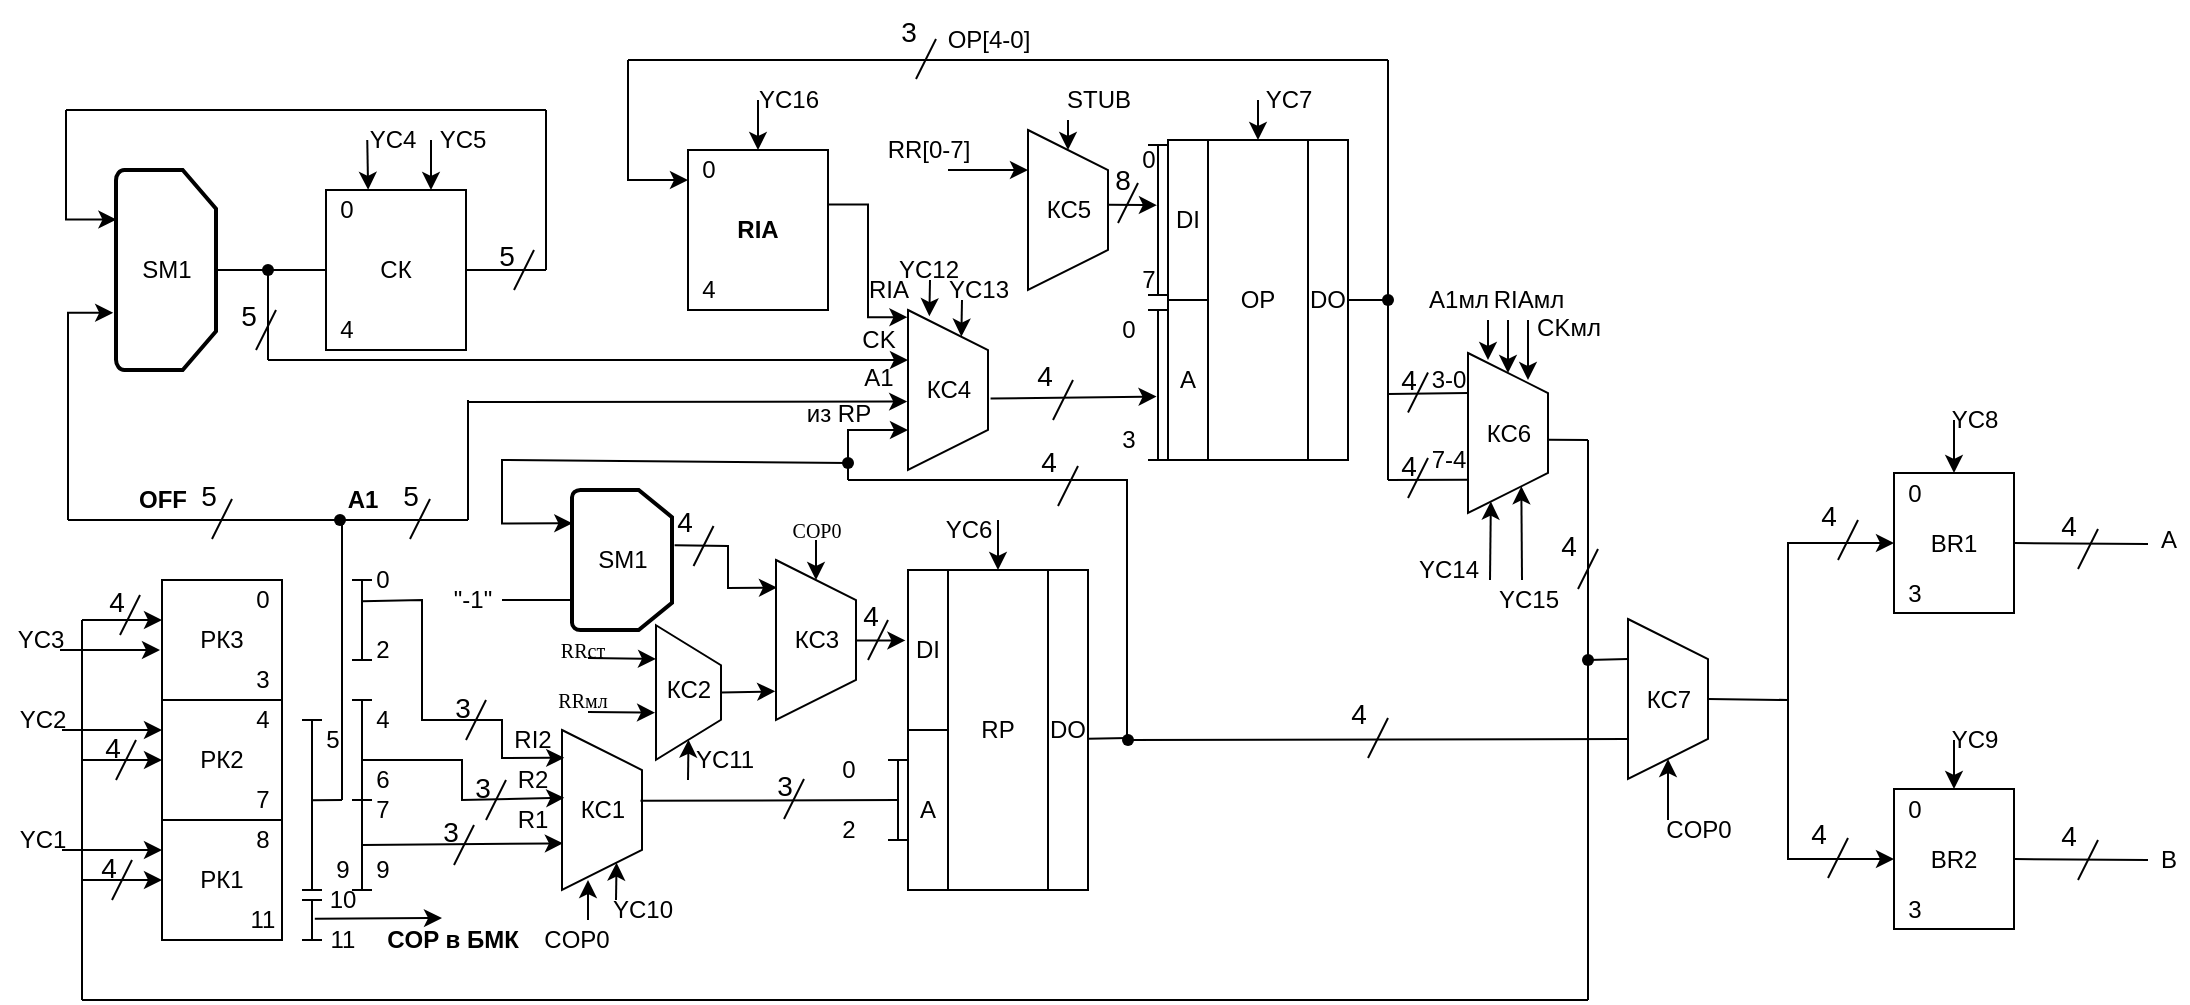 <mxfile version="18.0.7" type="github">
  <diagram id="lrlHoiw0rF8cpUv5qfjf" name="Page-1">
    <mxGraphModel dx="1223" dy="1048" grid="0" gridSize="10" guides="1" tooltips="1" connect="1" arrows="1" fold="1" page="0" pageScale="1" pageWidth="827" pageHeight="1169" math="0" shadow="0">
      <root>
        <mxCell id="0" />
        <mxCell id="1" parent="0" />
        <mxCell id="OOd39kcZihvx2xBCQOC6-2" value="СК" style="rounded=0;whiteSpace=wrap;html=1;" vertex="1" parent="1">
          <mxGeometry x="169" y="35" width="70" height="80" as="geometry" />
        </mxCell>
        <mxCell id="OOd39kcZihvx2xBCQOC6-3" value="0" style="text;html=1;align=center;verticalAlign=middle;resizable=0;points=[];autosize=1;strokeColor=none;fillColor=none;" vertex="1" parent="1">
          <mxGeometry x="169" y="35" width="20" height="20" as="geometry" />
        </mxCell>
        <mxCell id="OOd39kcZihvx2xBCQOC6-4" value="4" style="text;html=1;align=center;verticalAlign=middle;resizable=0;points=[];autosize=1;strokeColor=none;fillColor=none;" vertex="1" parent="1">
          <mxGeometry x="169" y="95" width="20" height="20" as="geometry" />
        </mxCell>
        <mxCell id="OOd39kcZihvx2xBCQOC6-8" value="" style="strokeWidth=2;html=1;shape=mxgraph.flowchart.loop_limit;whiteSpace=wrap;rotation=90;" vertex="1" parent="1">
          <mxGeometry x="39" y="50" width="100" height="50" as="geometry" />
        </mxCell>
        <mxCell id="OOd39kcZihvx2xBCQOC6-9" value="SM1&lt;br&gt;" style="text;html=1;align=center;verticalAlign=middle;resizable=0;points=[];autosize=1;strokeColor=none;fillColor=none;" vertex="1" parent="1">
          <mxGeometry x="69" y="65" width="40" height="20" as="geometry" />
        </mxCell>
        <mxCell id="OOd39kcZihvx2xBCQOC6-10" value="" style="endArrow=none;html=1;rounded=0;exitX=0.5;exitY=0;exitDx=0;exitDy=0;exitPerimeter=0;entryX=0;entryY=0.5;entryDx=0;entryDy=0;entryPerimeter=0;" edge="1" parent="1" source="OOd39kcZihvx2xBCQOC6-8" target="OOd39kcZihvx2xBCQOC6-2">
          <mxGeometry width="50" height="50" relative="1" as="geometry">
            <mxPoint x="369" y="215" as="sourcePoint" />
            <mxPoint x="419" y="165" as="targetPoint" />
          </mxGeometry>
        </mxCell>
        <mxCell id="OOd39kcZihvx2xBCQOC6-14" value="" style="endArrow=none;html=1;rounded=0;exitX=1;exitY=0.5;exitDx=0;exitDy=0;" edge="1" parent="1" source="OOd39kcZihvx2xBCQOC6-2">
          <mxGeometry width="50" height="50" relative="1" as="geometry">
            <mxPoint x="369" y="215" as="sourcePoint" />
            <mxPoint x="279" y="75" as="targetPoint" />
          </mxGeometry>
        </mxCell>
        <mxCell id="OOd39kcZihvx2xBCQOC6-15" value="" style="endArrow=none;html=1;rounded=0;" edge="1" parent="1">
          <mxGeometry width="50" height="50" relative="1" as="geometry">
            <mxPoint x="279" y="75" as="sourcePoint" />
            <mxPoint x="279" y="-5" as="targetPoint" />
          </mxGeometry>
        </mxCell>
        <mxCell id="OOd39kcZihvx2xBCQOC6-16" value="" style="endArrow=none;html=1;rounded=0;" edge="1" parent="1">
          <mxGeometry width="50" height="50" relative="1" as="geometry">
            <mxPoint x="279" y="-5" as="sourcePoint" />
            <mxPoint x="39" y="-5" as="targetPoint" />
          </mxGeometry>
        </mxCell>
        <mxCell id="OOd39kcZihvx2xBCQOC6-18" value="" style="edgeStyle=segmentEdgeStyle;endArrow=classic;html=1;rounded=0;entryX=0.248;entryY=0.996;entryDx=0;entryDy=0;entryPerimeter=0;" edge="1" parent="1" target="OOd39kcZihvx2xBCQOC6-8">
          <mxGeometry width="50" height="50" relative="1" as="geometry">
            <mxPoint x="39" y="-5" as="sourcePoint" />
            <mxPoint x="89" y="-65" as="targetPoint" />
            <Array as="points">
              <mxPoint x="39" y="50" />
            </Array>
          </mxGeometry>
        </mxCell>
        <mxCell id="OOd39kcZihvx2xBCQOC6-19" value="" style="endArrow=none;html=1;rounded=0;fontFamily=Helvetica;fontSize=18;" edge="1" parent="1">
          <mxGeometry width="50" height="50" relative="1" as="geometry">
            <mxPoint x="263" y="85" as="sourcePoint" />
            <mxPoint x="273" y="65" as="targetPoint" />
          </mxGeometry>
        </mxCell>
        <mxCell id="OOd39kcZihvx2xBCQOC6-20" value="&lt;font style=&quot;font-size: 14px;&quot;&gt;5&lt;/font&gt;" style="text;html=1;align=center;verticalAlign=middle;resizable=0;points=[];autosize=1;strokeColor=none;fillColor=none;fontSize=18;fontFamily=Helvetica;" vertex="1" parent="1">
          <mxGeometry x="249" y="51.5" width="20" height="30" as="geometry" />
        </mxCell>
        <mxCell id="OOd39kcZihvx2xBCQOC6-22" value="&lt;b&gt;RIA&lt;/b&gt;" style="rounded=0;whiteSpace=wrap;html=1;" vertex="1" parent="1">
          <mxGeometry x="350" y="15" width="70" height="80" as="geometry" />
        </mxCell>
        <mxCell id="OOd39kcZihvx2xBCQOC6-23" value="0" style="text;html=1;align=center;verticalAlign=middle;resizable=0;points=[];autosize=1;strokeColor=none;fillColor=none;" vertex="1" parent="1">
          <mxGeometry x="350" y="15" width="20" height="20" as="geometry" />
        </mxCell>
        <mxCell id="OOd39kcZihvx2xBCQOC6-24" value="4" style="text;html=1;align=center;verticalAlign=middle;resizable=0;points=[];autosize=1;strokeColor=none;fillColor=none;" vertex="1" parent="1">
          <mxGeometry x="350" y="75" width="20" height="20" as="geometry" />
        </mxCell>
        <mxCell id="OOd39kcZihvx2xBCQOC6-25" value="РК3" style="rounded=0;whiteSpace=wrap;html=1;" vertex="1" parent="1">
          <mxGeometry x="87" y="230" width="60" height="60" as="geometry" />
        </mxCell>
        <mxCell id="OOd39kcZihvx2xBCQOC6-26" value="0" style="text;html=1;align=center;verticalAlign=middle;resizable=0;points=[];autosize=1;strokeColor=none;fillColor=none;" vertex="1" parent="1">
          <mxGeometry x="127" y="230" width="20" height="20" as="geometry" />
        </mxCell>
        <mxCell id="OOd39kcZihvx2xBCQOC6-27" value="3" style="text;html=1;align=center;verticalAlign=middle;resizable=0;points=[];autosize=1;strokeColor=none;fillColor=none;" vertex="1" parent="1">
          <mxGeometry x="127" y="270" width="20" height="20" as="geometry" />
        </mxCell>
        <mxCell id="OOd39kcZihvx2xBCQOC6-28" value="РК2" style="rounded=0;whiteSpace=wrap;html=1;" vertex="1" parent="1">
          <mxGeometry x="87" y="290" width="60" height="60" as="geometry" />
        </mxCell>
        <mxCell id="OOd39kcZihvx2xBCQOC6-29" value="4" style="text;html=1;align=center;verticalAlign=middle;resizable=0;points=[];autosize=1;strokeColor=none;fillColor=none;" vertex="1" parent="1">
          <mxGeometry x="127" y="290" width="20" height="20" as="geometry" />
        </mxCell>
        <mxCell id="OOd39kcZihvx2xBCQOC6-30" value="7" style="text;html=1;align=center;verticalAlign=middle;resizable=0;points=[];autosize=1;strokeColor=none;fillColor=none;" vertex="1" parent="1">
          <mxGeometry x="127" y="330" width="20" height="20" as="geometry" />
        </mxCell>
        <mxCell id="OOd39kcZihvx2xBCQOC6-31" value="РК1" style="rounded=0;whiteSpace=wrap;html=1;" vertex="1" parent="1">
          <mxGeometry x="87" y="350" width="60" height="60" as="geometry" />
        </mxCell>
        <mxCell id="OOd39kcZihvx2xBCQOC6-32" value="8" style="text;html=1;align=center;verticalAlign=middle;resizable=0;points=[];autosize=1;strokeColor=none;fillColor=none;" vertex="1" parent="1">
          <mxGeometry x="127" y="350" width="20" height="20" as="geometry" />
        </mxCell>
        <mxCell id="OOd39kcZihvx2xBCQOC6-33" value="11" style="text;html=1;align=center;verticalAlign=middle;resizable=0;points=[];autosize=1;strokeColor=none;fillColor=none;" vertex="1" parent="1">
          <mxGeometry x="122" y="390" width="30" height="20" as="geometry" />
        </mxCell>
        <mxCell id="OOd39kcZihvx2xBCQOC6-34" value="BR1" style="rounded=0;whiteSpace=wrap;html=1;" vertex="1" parent="1">
          <mxGeometry x="953" y="176.5" width="60" height="70" as="geometry" />
        </mxCell>
        <mxCell id="OOd39kcZihvx2xBCQOC6-35" value="0" style="text;html=1;align=center;verticalAlign=middle;resizable=0;points=[];autosize=1;strokeColor=none;fillColor=none;" vertex="1" parent="1">
          <mxGeometry x="953" y="176.5" width="20" height="20" as="geometry" />
        </mxCell>
        <mxCell id="OOd39kcZihvx2xBCQOC6-36" value="3" style="text;html=1;align=center;verticalAlign=middle;resizable=0;points=[];autosize=1;strokeColor=none;fillColor=none;" vertex="1" parent="1">
          <mxGeometry x="953" y="226.5" width="20" height="20" as="geometry" />
        </mxCell>
        <mxCell id="OOd39kcZihvx2xBCQOC6-38" value="BR2" style="rounded=0;whiteSpace=wrap;html=1;" vertex="1" parent="1">
          <mxGeometry x="953" y="334.5" width="60" height="70" as="geometry" />
        </mxCell>
        <mxCell id="OOd39kcZihvx2xBCQOC6-39" value="0" style="text;html=1;align=center;verticalAlign=middle;resizable=0;points=[];autosize=1;strokeColor=none;fillColor=none;" vertex="1" parent="1">
          <mxGeometry x="953" y="334.5" width="20" height="20" as="geometry" />
        </mxCell>
        <mxCell id="OOd39kcZihvx2xBCQOC6-40" value="3" style="text;html=1;align=center;verticalAlign=middle;resizable=0;points=[];autosize=1;strokeColor=none;fillColor=none;" vertex="1" parent="1">
          <mxGeometry x="953" y="384.5" width="20" height="20" as="geometry" />
        </mxCell>
        <mxCell id="OOd39kcZihvx2xBCQOC6-41" value="" style="shape=crossbar;whiteSpace=wrap;html=1;rounded=1;direction=south;" vertex="1" parent="1">
          <mxGeometry x="157" y="390" width="10" height="20" as="geometry" />
        </mxCell>
        <mxCell id="OOd39kcZihvx2xBCQOC6-42" value="10" style="text;html=1;align=center;verticalAlign=middle;resizable=0;points=[];autosize=1;strokeColor=none;fillColor=none;" vertex="1" parent="1">
          <mxGeometry x="162" y="380" width="30" height="20" as="geometry" />
        </mxCell>
        <mxCell id="OOd39kcZihvx2xBCQOC6-43" value="11" style="text;html=1;align=center;verticalAlign=middle;resizable=0;points=[];autosize=1;strokeColor=none;fillColor=none;" vertex="1" parent="1">
          <mxGeometry x="162" y="400" width="30" height="20" as="geometry" />
        </mxCell>
        <mxCell id="OOd39kcZihvx2xBCQOC6-44" value="" style="endArrow=classic;html=1;rounded=0;exitX=0.047;exitY=-0.03;exitDx=0;exitDy=0;exitPerimeter=0;" edge="1" parent="1" source="OOd39kcZihvx2xBCQOC6-43">
          <mxGeometry width="50" height="50" relative="1" as="geometry">
            <mxPoint x="357" y="410" as="sourcePoint" />
            <mxPoint x="227" y="399" as="targetPoint" />
          </mxGeometry>
        </mxCell>
        <mxCell id="OOd39kcZihvx2xBCQOC6-45" value="&lt;b&gt;COP в БМК&lt;/b&gt;" style="text;html=1;align=center;verticalAlign=middle;resizable=0;points=[];autosize=1;strokeColor=none;fillColor=none;" vertex="1" parent="1">
          <mxGeometry x="192" y="400" width="80" height="20" as="geometry" />
        </mxCell>
        <mxCell id="OOd39kcZihvx2xBCQOC6-46" value="" style="shape=crossbar;whiteSpace=wrap;html=1;rounded=1;direction=south;" vertex="1" parent="1">
          <mxGeometry x="157" y="300" width="10" height="85" as="geometry" />
        </mxCell>
        <mxCell id="OOd39kcZihvx2xBCQOC6-48" value="9" style="text;html=1;align=center;verticalAlign=middle;resizable=0;points=[];autosize=1;strokeColor=none;fillColor=none;" vertex="1" parent="1">
          <mxGeometry x="167" y="365" width="20" height="20" as="geometry" />
        </mxCell>
        <mxCell id="OOd39kcZihvx2xBCQOC6-49" value="5" style="text;html=1;align=center;verticalAlign=middle;resizable=0;points=[];autosize=1;strokeColor=none;fillColor=none;" vertex="1" parent="1">
          <mxGeometry x="162" y="300" width="20" height="20" as="geometry" />
        </mxCell>
        <mxCell id="OOd39kcZihvx2xBCQOC6-53" value="" style="endArrow=none;html=1;rounded=0;exitX=0.472;exitY=0.516;exitDx=0;exitDy=0;exitPerimeter=0;" edge="1" parent="1" source="OOd39kcZihvx2xBCQOC6-46">
          <mxGeometry width="50" height="50" relative="1" as="geometry">
            <mxPoint x="161.77" y="340.715" as="sourcePoint" />
            <mxPoint x="177" y="340" as="targetPoint" />
          </mxGeometry>
        </mxCell>
        <mxCell id="OOd39kcZihvx2xBCQOC6-54" value="" style="endArrow=none;html=1;rounded=0;" edge="1" parent="1">
          <mxGeometry width="50" height="50" relative="1" as="geometry">
            <mxPoint x="177" y="340" as="sourcePoint" />
            <mxPoint x="177" y="200" as="targetPoint" />
          </mxGeometry>
        </mxCell>
        <mxCell id="OOd39kcZihvx2xBCQOC6-55" value="" style="endArrow=none;html=1;rounded=0;" edge="1" parent="1">
          <mxGeometry width="50" height="50" relative="1" as="geometry">
            <mxPoint x="177" y="200" as="sourcePoint" />
            <mxPoint x="40" y="200" as="targetPoint" />
          </mxGeometry>
        </mxCell>
        <mxCell id="OOd39kcZihvx2xBCQOC6-56" value="" style="edgeStyle=segmentEdgeStyle;endArrow=classic;html=1;rounded=0;entryX=0.714;entryY=1.028;entryDx=0;entryDy=0;entryPerimeter=0;" edge="1" parent="1" target="OOd39kcZihvx2xBCQOC6-8">
          <mxGeometry width="50" height="50" relative="1" as="geometry">
            <mxPoint x="40" y="200" as="sourcePoint" />
            <mxPoint x="250" y="230" as="targetPoint" />
            <Array as="points">
              <mxPoint x="40" y="96" />
            </Array>
          </mxGeometry>
        </mxCell>
        <mxCell id="OOd39kcZihvx2xBCQOC6-57" value="" style="endArrow=none;html=1;rounded=0;fontFamily=Helvetica;fontSize=18;" edge="1" parent="1">
          <mxGeometry width="50" height="50" relative="1" as="geometry">
            <mxPoint x="112" y="209.5" as="sourcePoint" />
            <mxPoint x="122" y="189.5" as="targetPoint" />
          </mxGeometry>
        </mxCell>
        <mxCell id="OOd39kcZihvx2xBCQOC6-58" value="&lt;font style=&quot;font-size: 14px;&quot;&gt;5&lt;/font&gt;" style="text;html=1;align=center;verticalAlign=middle;resizable=0;points=[];autosize=1;strokeColor=none;fillColor=none;fontSize=18;fontFamily=Helvetica;" vertex="1" parent="1">
          <mxGeometry x="100" y="171.5" width="20" height="30" as="geometry" />
        </mxCell>
        <mxCell id="OOd39kcZihvx2xBCQOC6-60" value="&lt;b&gt;OFF&lt;/b&gt;" style="text;html=1;align=center;verticalAlign=middle;resizable=0;points=[];autosize=1;strokeColor=none;fillColor=none;" vertex="1" parent="1">
          <mxGeometry x="67" y="180" width="40" height="20" as="geometry" />
        </mxCell>
        <mxCell id="OOd39kcZihvx2xBCQOC6-62" value="OP" style="shape=process;whiteSpace=wrap;html=1;backgroundOutline=1;size=0.222;" vertex="1" parent="1">
          <mxGeometry x="590" y="10" width="90" height="160" as="geometry" />
        </mxCell>
        <mxCell id="OOd39kcZihvx2xBCQOC6-64" value="DI" style="rounded=0;whiteSpace=wrap;html=1;" vertex="1" parent="1">
          <mxGeometry x="590" y="10" width="20" height="80" as="geometry" />
        </mxCell>
        <mxCell id="OOd39kcZihvx2xBCQOC6-66" value="A" style="rounded=0;whiteSpace=wrap;html=1;" vertex="1" parent="1">
          <mxGeometry x="590" y="90" width="20" height="80" as="geometry" />
        </mxCell>
        <mxCell id="OOd39kcZihvx2xBCQOC6-71" value="RP" style="shape=process;whiteSpace=wrap;html=1;backgroundOutline=1;size=0.222;" vertex="1" parent="1">
          <mxGeometry x="460" y="225" width="90" height="160" as="geometry" />
        </mxCell>
        <mxCell id="OOd39kcZihvx2xBCQOC6-72" value="DI" style="rounded=0;whiteSpace=wrap;html=1;" vertex="1" parent="1">
          <mxGeometry x="460" y="225" width="20" height="80" as="geometry" />
        </mxCell>
        <mxCell id="OOd39kcZihvx2xBCQOC6-73" value="A" style="rounded=0;whiteSpace=wrap;html=1;" vertex="1" parent="1">
          <mxGeometry x="460" y="305" width="20" height="80" as="geometry" />
        </mxCell>
        <mxCell id="OOd39kcZihvx2xBCQOC6-75" value="" style="strokeWidth=2;html=1;shape=mxgraph.flowchart.loop_limit;whiteSpace=wrap;rotation=90;" vertex="1" parent="1">
          <mxGeometry x="282" y="195" width="70" height="50" as="geometry" />
        </mxCell>
        <mxCell id="OOd39kcZihvx2xBCQOC6-76" value="SM1&lt;br&gt;" style="text;html=1;align=center;verticalAlign=middle;resizable=0;points=[];autosize=1;strokeColor=none;fillColor=none;" vertex="1" parent="1">
          <mxGeometry x="297" y="210" width="40" height="20" as="geometry" />
        </mxCell>
        <mxCell id="OOd39kcZihvx2xBCQOC6-77" value="" style="endArrow=none;html=1;rounded=0;entryX=0.785;entryY=1.002;entryDx=0;entryDy=0;entryPerimeter=0;" edge="1" parent="1" target="OOd39kcZihvx2xBCQOC6-75">
          <mxGeometry width="50" height="50" relative="1" as="geometry">
            <mxPoint x="257" y="240" as="sourcePoint" />
            <mxPoint x="527" y="290" as="targetPoint" />
          </mxGeometry>
        </mxCell>
        <mxCell id="OOd39kcZihvx2xBCQOC6-78" value="&quot;-1&quot;" style="text;html=1;align=center;verticalAlign=middle;resizable=0;points=[];autosize=1;strokeColor=none;fillColor=none;" vertex="1" parent="1">
          <mxGeometry x="227" y="230" width="30" height="20" as="geometry" />
        </mxCell>
        <mxCell id="OOd39kcZihvx2xBCQOC6-79" value="DO" style="rounded=0;whiteSpace=wrap;html=1;" vertex="1" parent="1">
          <mxGeometry x="530" y="225" width="20" height="160" as="geometry" />
        </mxCell>
        <mxCell id="OOd39kcZihvx2xBCQOC6-80" value="" style="endArrow=none;html=1;rounded=0;exitX=0.993;exitY=0.527;exitDx=0;exitDy=0;exitPerimeter=0;" edge="1" parent="1" source="OOd39kcZihvx2xBCQOC6-79">
          <mxGeometry width="50" height="50" relative="1" as="geometry">
            <mxPoint x="580" y="315" as="sourcePoint" />
            <mxPoint x="570" y="309" as="targetPoint" />
          </mxGeometry>
        </mxCell>
        <mxCell id="OOd39kcZihvx2xBCQOC6-82" value="" style="endArrow=none;html=1;rounded=0;" edge="1" parent="1">
          <mxGeometry width="50" height="50" relative="1" as="geometry">
            <mxPoint x="569.5" y="310" as="sourcePoint" />
            <mxPoint x="569.5" y="180" as="targetPoint" />
          </mxGeometry>
        </mxCell>
        <mxCell id="OOd39kcZihvx2xBCQOC6-83" value="" style="endArrow=none;html=1;rounded=0;startArrow=none;" edge="1" parent="1">
          <mxGeometry width="50" height="50" relative="1" as="geometry">
            <mxPoint x="430" y="180" as="sourcePoint" />
            <mxPoint x="570" y="180" as="targetPoint" />
          </mxGeometry>
        </mxCell>
        <mxCell id="OOd39kcZihvx2xBCQOC6-84" value="" style="edgeStyle=segmentEdgeStyle;endArrow=classic;html=1;rounded=0;entryX=0.238;entryY=0.997;entryDx=0;entryDy=0;entryPerimeter=0;" edge="1" parent="1" target="OOd39kcZihvx2xBCQOC6-75">
          <mxGeometry width="50" height="50" relative="1" as="geometry">
            <mxPoint x="260" y="170" as="sourcePoint" />
            <mxPoint x="497" y="180" as="targetPoint" />
            <Array as="points">
              <mxPoint x="260" y="170" />
              <mxPoint x="257" y="170" />
              <mxPoint x="257" y="202" />
            </Array>
          </mxGeometry>
        </mxCell>
        <mxCell id="OOd39kcZihvx2xBCQOC6-85" value="" style="shape=trapezoid;perimeter=trapezoidPerimeter;whiteSpace=wrap;html=1;fixedSize=1;rotation=90;" vertex="1" parent="1">
          <mxGeometry x="267" y="325" width="80" height="40" as="geometry" />
        </mxCell>
        <mxCell id="OOd39kcZihvx2xBCQOC6-86" value="КС1" style="text;html=1;align=center;verticalAlign=middle;resizable=0;points=[];autosize=1;strokeColor=none;fillColor=none;" vertex="1" parent="1">
          <mxGeometry x="287" y="335" width="40" height="20" as="geometry" />
        </mxCell>
        <mxCell id="OOd39kcZihvx2xBCQOC6-87" value="" style="shape=crossbar;whiteSpace=wrap;html=1;rounded=1;direction=south;" vertex="1" parent="1">
          <mxGeometry x="182" y="230" width="10" height="40" as="geometry" />
        </mxCell>
        <mxCell id="OOd39kcZihvx2xBCQOC6-88" value="0" style="text;html=1;align=center;verticalAlign=middle;resizable=0;points=[];autosize=1;strokeColor=none;fillColor=none;" vertex="1" parent="1">
          <mxGeometry x="187" y="220" width="20" height="20" as="geometry" />
        </mxCell>
        <mxCell id="OOd39kcZihvx2xBCQOC6-89" value="2" style="text;html=1;align=center;verticalAlign=middle;resizable=0;points=[];autosize=1;strokeColor=none;fillColor=none;" vertex="1" parent="1">
          <mxGeometry x="187" y="255" width="20" height="20" as="geometry" />
        </mxCell>
        <mxCell id="OOd39kcZihvx2xBCQOC6-90" value="" style="shape=crossbar;whiteSpace=wrap;html=1;rounded=1;direction=south;" vertex="1" parent="1">
          <mxGeometry x="182" y="290" width="10" height="50" as="geometry" />
        </mxCell>
        <mxCell id="OOd39kcZihvx2xBCQOC6-91" value="6" style="text;html=1;align=center;verticalAlign=middle;resizable=0;points=[];autosize=1;strokeColor=none;fillColor=none;" vertex="1" parent="1">
          <mxGeometry x="187" y="320" width="20" height="20" as="geometry" />
        </mxCell>
        <mxCell id="OOd39kcZihvx2xBCQOC6-92" value="4" style="text;html=1;align=center;verticalAlign=middle;resizable=0;points=[];autosize=1;strokeColor=none;fillColor=none;" vertex="1" parent="1">
          <mxGeometry x="187" y="290" width="20" height="20" as="geometry" />
        </mxCell>
        <mxCell id="OOd39kcZihvx2xBCQOC6-93" value="" style="shape=crossbar;whiteSpace=wrap;html=1;rounded=1;direction=south;" vertex="1" parent="1">
          <mxGeometry x="182" y="340" width="10" height="45" as="geometry" />
        </mxCell>
        <mxCell id="OOd39kcZihvx2xBCQOC6-95" value="7" style="text;html=1;align=center;verticalAlign=middle;resizable=0;points=[];autosize=1;strokeColor=none;fillColor=none;" vertex="1" parent="1">
          <mxGeometry x="187" y="335" width="20" height="20" as="geometry" />
        </mxCell>
        <mxCell id="OOd39kcZihvx2xBCQOC6-96" value="9" style="text;html=1;align=center;verticalAlign=middle;resizable=0;points=[];autosize=1;strokeColor=none;fillColor=none;" vertex="1" parent="1">
          <mxGeometry x="187" y="365" width="20" height="20" as="geometry" />
        </mxCell>
        <mxCell id="OOd39kcZihvx2xBCQOC6-97" value="" style="endArrow=classic;html=1;rounded=0;exitX=0.5;exitY=0.5;exitDx=0;exitDy=0;exitPerimeter=0;entryX=0.708;entryY=0.989;entryDx=0;entryDy=0;entryPerimeter=0;" edge="1" parent="1" source="OOd39kcZihvx2xBCQOC6-93" target="OOd39kcZihvx2xBCQOC6-85">
          <mxGeometry width="50" height="50" relative="1" as="geometry">
            <mxPoint x="207" y="390" as="sourcePoint" />
            <mxPoint x="257" y="340" as="targetPoint" />
          </mxGeometry>
        </mxCell>
        <mxCell id="OOd39kcZihvx2xBCQOC6-99" value="" style="endArrow=classic;html=1;rounded=0;exitX=0.5;exitY=0.5;exitDx=0;exitDy=0;exitPerimeter=0;entryX=0.424;entryY=0.972;entryDx=0;entryDy=0;entryPerimeter=0;" edge="1" parent="1" target="OOd39kcZihvx2xBCQOC6-85">
          <mxGeometry width="50" height="50" relative="1" as="geometry">
            <mxPoint x="187" y="320" as="sourcePoint" />
            <mxPoint x="287.44" y="319.14" as="targetPoint" />
            <Array as="points">
              <mxPoint x="237" y="320" />
              <mxPoint x="237" y="340" />
            </Array>
          </mxGeometry>
        </mxCell>
        <mxCell id="OOd39kcZihvx2xBCQOC6-100" value="" style="endArrow=classic;html=1;rounded=0;exitX=0.007;exitY=1.034;exitDx=0;exitDy=0;exitPerimeter=0;entryX=0.424;entryY=0.972;entryDx=0;entryDy=0;entryPerimeter=0;" edge="1" parent="1" source="OOd39kcZihvx2xBCQOC6-88">
          <mxGeometry width="50" height="50" relative="1" as="geometry">
            <mxPoint x="187" y="300" as="sourcePoint" />
            <mxPoint x="288.12" y="318.92" as="targetPoint" />
            <Array as="points">
              <mxPoint x="217" y="240" />
              <mxPoint x="217" y="300" />
              <mxPoint x="257" y="300" />
              <mxPoint x="257" y="319" />
            </Array>
          </mxGeometry>
        </mxCell>
        <mxCell id="OOd39kcZihvx2xBCQOC6-102" value="RI2" style="text;html=1;align=center;verticalAlign=middle;resizable=0;points=[];autosize=1;strokeColor=none;fillColor=none;" vertex="1" parent="1">
          <mxGeometry x="257" y="300" width="30" height="20" as="geometry" />
        </mxCell>
        <mxCell id="OOd39kcZihvx2xBCQOC6-103" value="R2" style="text;html=1;align=center;verticalAlign=middle;resizable=0;points=[];autosize=1;strokeColor=none;fillColor=none;" vertex="1" parent="1">
          <mxGeometry x="257" y="320" width="30" height="20" as="geometry" />
        </mxCell>
        <mxCell id="OOd39kcZihvx2xBCQOC6-104" value="R1" style="text;html=1;align=center;verticalAlign=middle;resizable=0;points=[];autosize=1;strokeColor=none;fillColor=none;" vertex="1" parent="1">
          <mxGeometry x="257" y="340" width="30" height="20" as="geometry" />
        </mxCell>
        <mxCell id="OOd39kcZihvx2xBCQOC6-105" value="" style="shape=crossbar;whiteSpace=wrap;html=1;rounded=1;direction=south;" vertex="1" parent="1">
          <mxGeometry x="450" y="320" width="10" height="40" as="geometry" />
        </mxCell>
        <mxCell id="OOd39kcZihvx2xBCQOC6-106" value="0" style="text;html=1;align=center;verticalAlign=middle;resizable=0;points=[];autosize=1;strokeColor=none;fillColor=none;" vertex="1" parent="1">
          <mxGeometry x="420" y="315" width="20" height="20" as="geometry" />
        </mxCell>
        <mxCell id="OOd39kcZihvx2xBCQOC6-107" value="2" style="text;html=1;align=center;verticalAlign=middle;resizable=0;points=[];autosize=1;strokeColor=none;fillColor=none;" vertex="1" parent="1">
          <mxGeometry x="420" y="345" width="20" height="20" as="geometry" />
        </mxCell>
        <mxCell id="OOd39kcZihvx2xBCQOC6-110" value="" style="endArrow=none;html=1;rounded=0;fontFamily=Helvetica;fontSize=18;" edge="1" parent="1">
          <mxGeometry width="50" height="50" relative="1" as="geometry">
            <mxPoint x="239" y="310.0" as="sourcePoint" />
            <mxPoint x="249" y="290.0" as="targetPoint" />
          </mxGeometry>
        </mxCell>
        <mxCell id="OOd39kcZihvx2xBCQOC6-111" value="&lt;font style=&quot;font-size: 14px;&quot;&gt;3&lt;/font&gt;" style="text;html=1;align=center;verticalAlign=middle;resizable=0;points=[];autosize=1;strokeColor=none;fillColor=none;fontSize=18;fontFamily=Helvetica;" vertex="1" parent="1">
          <mxGeometry x="227" y="277.5" width="20" height="30" as="geometry" />
        </mxCell>
        <mxCell id="OOd39kcZihvx2xBCQOC6-112" value="" style="endArrow=none;html=1;rounded=0;fontFamily=Helvetica;fontSize=18;" edge="1" parent="1">
          <mxGeometry width="50" height="50" relative="1" as="geometry">
            <mxPoint x="249.0" y="350" as="sourcePoint" />
            <mxPoint x="259.0" y="330" as="targetPoint" />
          </mxGeometry>
        </mxCell>
        <mxCell id="OOd39kcZihvx2xBCQOC6-113" value="&lt;font style=&quot;font-size: 14px;&quot;&gt;3&lt;/font&gt;" style="text;html=1;align=center;verticalAlign=middle;resizable=0;points=[];autosize=1;strokeColor=none;fillColor=none;fontSize=18;fontFamily=Helvetica;" vertex="1" parent="1">
          <mxGeometry x="237" y="317.5" width="20" height="30" as="geometry" />
        </mxCell>
        <mxCell id="OOd39kcZihvx2xBCQOC6-114" value="" style="endArrow=none;html=1;rounded=0;fontFamily=Helvetica;fontSize=18;" edge="1" parent="1">
          <mxGeometry width="50" height="50" relative="1" as="geometry">
            <mxPoint x="233.0" y="372.5" as="sourcePoint" />
            <mxPoint x="243.0" y="352.5" as="targetPoint" />
          </mxGeometry>
        </mxCell>
        <mxCell id="OOd39kcZihvx2xBCQOC6-115" value="&lt;font style=&quot;font-size: 14px;&quot;&gt;3&lt;/font&gt;" style="text;html=1;align=center;verticalAlign=middle;resizable=0;points=[];autosize=1;strokeColor=none;fillColor=none;fontSize=18;fontFamily=Helvetica;" vertex="1" parent="1">
          <mxGeometry x="221" y="340" width="20" height="30" as="geometry" />
        </mxCell>
        <mxCell id="OOd39kcZihvx2xBCQOC6-116" value="" style="endArrow=none;html=1;rounded=0;entryX=0.5;entryY=0.5;entryDx=0;entryDy=0;entryPerimeter=0;exitX=0.981;exitY=0.271;exitDx=0;exitDy=0;exitPerimeter=0;" edge="1" parent="1" source="OOd39kcZihvx2xBCQOC6-86" target="OOd39kcZihvx2xBCQOC6-105">
          <mxGeometry width="50" height="50" relative="1" as="geometry">
            <mxPoint x="290" y="360" as="sourcePoint" />
            <mxPoint x="340" y="310" as="targetPoint" />
          </mxGeometry>
        </mxCell>
        <mxCell id="OOd39kcZihvx2xBCQOC6-118" value="" style="endArrow=none;html=1;rounded=0;fontFamily=Helvetica;fontSize=18;" edge="1" parent="1">
          <mxGeometry width="50" height="50" relative="1" as="geometry">
            <mxPoint x="398" y="349.5" as="sourcePoint" />
            <mxPoint x="408" y="329.5" as="targetPoint" />
          </mxGeometry>
        </mxCell>
        <mxCell id="OOd39kcZihvx2xBCQOC6-119" value="&lt;font style=&quot;font-size: 14px;&quot;&gt;3&lt;/font&gt;" style="text;html=1;align=center;verticalAlign=middle;resizable=0;points=[];autosize=1;strokeColor=none;fillColor=none;fontSize=18;fontFamily=Helvetica;" vertex="1" parent="1">
          <mxGeometry x="388" y="317" width="20" height="30" as="geometry" />
        </mxCell>
        <mxCell id="OOd39kcZihvx2xBCQOC6-120" value="" style="shape=crossbar;whiteSpace=wrap;html=1;rounded=1;direction=south;" vertex="1" parent="1">
          <mxGeometry x="580" y="95" width="10" height="75" as="geometry" />
        </mxCell>
        <mxCell id="OOd39kcZihvx2xBCQOC6-121" value="0" style="text;html=1;align=center;verticalAlign=middle;resizable=0;points=[];autosize=1;strokeColor=none;fillColor=none;" vertex="1" parent="1">
          <mxGeometry x="560" y="95" width="20" height="20" as="geometry" />
        </mxCell>
        <mxCell id="OOd39kcZihvx2xBCQOC6-122" value="3" style="text;html=1;align=center;verticalAlign=middle;resizable=0;points=[];autosize=1;strokeColor=none;fillColor=none;" vertex="1" parent="1">
          <mxGeometry x="560" y="150" width="20" height="20" as="geometry" />
        </mxCell>
        <mxCell id="OOd39kcZihvx2xBCQOC6-123" value="" style="shape=trapezoid;perimeter=trapezoidPerimeter;whiteSpace=wrap;html=1;fixedSize=1;rotation=90;" vertex="1" parent="1">
          <mxGeometry x="440" y="115" width="80" height="40" as="geometry" />
        </mxCell>
        <mxCell id="OOd39kcZihvx2xBCQOC6-124" value="КС4" style="text;html=1;align=center;verticalAlign=middle;resizable=0;points=[];autosize=1;strokeColor=none;fillColor=none;" vertex="1" parent="1">
          <mxGeometry x="460" y="125" width="40" height="20" as="geometry" />
        </mxCell>
        <mxCell id="OOd39kcZihvx2xBCQOC6-125" value="" style="edgeStyle=segmentEdgeStyle;endArrow=classic;html=1;rounded=0;entryX=0.75;entryY=1;entryDx=0;entryDy=0;" edge="1" parent="1" target="OOd39kcZihvx2xBCQOC6-123">
          <mxGeometry width="50" height="50" relative="1" as="geometry">
            <mxPoint x="430" y="180" as="sourcePoint" />
            <mxPoint x="510" y="270" as="targetPoint" />
            <Array as="points">
              <mxPoint x="430" y="155" />
            </Array>
          </mxGeometry>
        </mxCell>
        <mxCell id="OOd39kcZihvx2xBCQOC6-126" value="из RP" style="text;html=1;align=center;verticalAlign=middle;resizable=0;points=[];autosize=1;strokeColor=none;fillColor=none;" vertex="1" parent="1">
          <mxGeometry x="400" y="136.5" width="50" height="20" as="geometry" />
        </mxCell>
        <mxCell id="OOd39kcZihvx2xBCQOC6-128" value="" style="endArrow=none;html=1;rounded=0;startArrow=none;" edge="1" parent="1" source="OOd39kcZihvx2xBCQOC6-243">
          <mxGeometry width="50" height="50" relative="1" as="geometry">
            <mxPoint x="260" y="170" as="sourcePoint" />
            <mxPoint x="430" y="170" as="targetPoint" />
          </mxGeometry>
        </mxCell>
        <mxCell id="OOd39kcZihvx2xBCQOC6-131" value="" style="shape=trapezoid;perimeter=trapezoidPerimeter;whiteSpace=wrap;html=1;fixedSize=1;rotation=90;" vertex="1" parent="1">
          <mxGeometry x="374" y="240" width="80" height="40" as="geometry" />
        </mxCell>
        <mxCell id="OOd39kcZihvx2xBCQOC6-132" value="КС3" style="text;html=1;align=center;verticalAlign=middle;resizable=0;points=[];autosize=1;strokeColor=none;fillColor=none;" vertex="1" parent="1">
          <mxGeometry x="394" y="250" width="40" height="20" as="geometry" />
        </mxCell>
        <mxCell id="OOd39kcZihvx2xBCQOC6-133" value="" style="endArrow=classic;html=1;rounded=0;exitX=1.01;exitY=0.51;exitDx=0;exitDy=0;exitPerimeter=0;entryX=-0.065;entryY=0.44;entryDx=0;entryDy=0;entryPerimeter=0;" edge="1" parent="1" source="OOd39kcZihvx2xBCQOC6-132" target="OOd39kcZihvx2xBCQOC6-72">
          <mxGeometry width="50" height="50" relative="1" as="geometry">
            <mxPoint x="460" y="230" as="sourcePoint" />
            <mxPoint x="510" y="180" as="targetPoint" />
          </mxGeometry>
        </mxCell>
        <mxCell id="OOd39kcZihvx2xBCQOC6-134" value="" style="endArrow=classic;html=1;rounded=0;exitX=0.395;exitY=-0.026;exitDx=0;exitDy=0;exitPerimeter=0;entryX=0.172;entryY=0.988;entryDx=0;entryDy=0;entryPerimeter=0;" edge="1" parent="1" source="OOd39kcZihvx2xBCQOC6-75" target="OOd39kcZihvx2xBCQOC6-131">
          <mxGeometry width="50" height="50" relative="1" as="geometry">
            <mxPoint x="320" y="310" as="sourcePoint" />
            <mxPoint x="370" y="260" as="targetPoint" />
            <Array as="points">
              <mxPoint x="370" y="213" />
              <mxPoint x="370" y="234" />
            </Array>
          </mxGeometry>
        </mxCell>
        <mxCell id="OOd39kcZihvx2xBCQOC6-135" value="" style="endArrow=classic;html=1;rounded=0;exitX=1.032;exitY=0.714;exitDx=0;exitDy=0;exitPerimeter=0;entryX=0.577;entryY=0.572;entryDx=0;entryDy=0;entryPerimeter=0;" edge="1" parent="1" source="OOd39kcZihvx2xBCQOC6-124" target="OOd39kcZihvx2xBCQOC6-120">
          <mxGeometry width="50" height="50" relative="1" as="geometry">
            <mxPoint x="430" y="150" as="sourcePoint" />
            <mxPoint x="480" y="100" as="targetPoint" />
          </mxGeometry>
        </mxCell>
        <mxCell id="OOd39kcZihvx2xBCQOC6-136" value="" style="shape=trapezoid;perimeter=trapezoidPerimeter;whiteSpace=wrap;html=1;fixedSize=1;rotation=90;" vertex="1" parent="1">
          <mxGeometry x="720" y="136.5" width="80" height="40" as="geometry" />
        </mxCell>
        <mxCell id="OOd39kcZihvx2xBCQOC6-137" value="КС6" style="text;html=1;align=center;verticalAlign=middle;resizable=0;points=[];autosize=1;strokeColor=none;fillColor=none;" vertex="1" parent="1">
          <mxGeometry x="740" y="146.5" width="40" height="20" as="geometry" />
        </mxCell>
        <mxCell id="OOd39kcZihvx2xBCQOC6-139" value="" style="endArrow=classic;html=1;rounded=0;" edge="1" parent="1">
          <mxGeometry width="50" height="50" relative="1" as="geometry">
            <mxPoint x="750" y="100" as="sourcePoint" />
            <mxPoint x="750" y="120" as="targetPoint" />
          </mxGeometry>
        </mxCell>
        <mxCell id="OOd39kcZihvx2xBCQOC6-140" value="А1мл" style="text;html=1;align=center;verticalAlign=middle;resizable=0;points=[];autosize=1;strokeColor=none;fillColor=none;" vertex="1" parent="1">
          <mxGeometry x="710" y="80" width="50" height="20" as="geometry" />
        </mxCell>
        <mxCell id="OOd39kcZihvx2xBCQOC6-141" value="DO" style="rounded=0;whiteSpace=wrap;html=1;" vertex="1" parent="1">
          <mxGeometry x="660" y="10" width="20" height="160" as="geometry" />
        </mxCell>
        <mxCell id="OOd39kcZihvx2xBCQOC6-142" value="" style="endArrow=none;html=1;rounded=0;entryX=1;entryY=0.5;entryDx=0;entryDy=0;" edge="1" parent="1" target="OOd39kcZihvx2xBCQOC6-141">
          <mxGeometry width="50" height="50" relative="1" as="geometry">
            <mxPoint x="700" y="90" as="sourcePoint" />
            <mxPoint x="530" y="90" as="targetPoint" />
          </mxGeometry>
        </mxCell>
        <mxCell id="OOd39kcZihvx2xBCQOC6-143" value="" style="endArrow=none;html=1;rounded=0;" edge="1" parent="1">
          <mxGeometry width="50" height="50" relative="1" as="geometry">
            <mxPoint x="700" y="180" as="sourcePoint" />
            <mxPoint x="700" y="90" as="targetPoint" />
          </mxGeometry>
        </mxCell>
        <mxCell id="OOd39kcZihvx2xBCQOC6-144" value="" style="endArrow=none;html=1;rounded=0;entryX=0.25;entryY=1;entryDx=0;entryDy=0;" edge="1" parent="1" target="OOd39kcZihvx2xBCQOC6-136">
          <mxGeometry width="50" height="50" relative="1" as="geometry">
            <mxPoint x="700" y="137" as="sourcePoint" />
            <mxPoint x="530" y="90" as="targetPoint" />
          </mxGeometry>
        </mxCell>
        <mxCell id="OOd39kcZihvx2xBCQOC6-145" value="" style="endArrow=none;html=1;rounded=0;entryX=0.792;entryY=1.003;entryDx=0;entryDy=0;entryPerimeter=0;" edge="1" parent="1" target="OOd39kcZihvx2xBCQOC6-136">
          <mxGeometry width="50" height="50" relative="1" as="geometry">
            <mxPoint x="700" y="180" as="sourcePoint" />
            <mxPoint x="720" y="180" as="targetPoint" />
          </mxGeometry>
        </mxCell>
        <mxCell id="OOd39kcZihvx2xBCQOC6-146" value="" style="endArrow=none;html=1;rounded=0;fontFamily=Helvetica;fontSize=18;" edge="1" parent="1">
          <mxGeometry width="50" height="50" relative="1" as="geometry">
            <mxPoint x="710" y="189" as="sourcePoint" />
            <mxPoint x="720" y="169" as="targetPoint" />
          </mxGeometry>
        </mxCell>
        <mxCell id="OOd39kcZihvx2xBCQOC6-147" value="&lt;font style=&quot;font-size: 14px;&quot;&gt;4&lt;/font&gt;" style="text;html=1;align=center;verticalAlign=middle;resizable=0;points=[];autosize=1;strokeColor=none;fillColor=none;fontSize=18;fontFamily=Helvetica;" vertex="1" parent="1">
          <mxGeometry x="700" y="156.5" width="20" height="30" as="geometry" />
        </mxCell>
        <mxCell id="OOd39kcZihvx2xBCQOC6-148" value="" style="endArrow=none;html=1;rounded=0;fontFamily=Helvetica;fontSize=18;" edge="1" parent="1">
          <mxGeometry width="50" height="50" relative="1" as="geometry">
            <mxPoint x="710" y="146.25" as="sourcePoint" />
            <mxPoint x="720" y="126.25" as="targetPoint" />
          </mxGeometry>
        </mxCell>
        <mxCell id="OOd39kcZihvx2xBCQOC6-149" value="&lt;font style=&quot;font-size: 14px;&quot;&gt;4&lt;/font&gt;" style="text;html=1;align=center;verticalAlign=middle;resizable=0;points=[];autosize=1;strokeColor=none;fillColor=none;fontSize=18;fontFamily=Helvetica;" vertex="1" parent="1">
          <mxGeometry x="700" y="113.75" width="20" height="30" as="geometry" />
        </mxCell>
        <mxCell id="OOd39kcZihvx2xBCQOC6-150" value="3-0" style="text;html=1;align=center;verticalAlign=middle;resizable=0;points=[];autosize=1;strokeColor=none;fillColor=none;" vertex="1" parent="1">
          <mxGeometry x="715" y="120" width="30" height="20" as="geometry" />
        </mxCell>
        <mxCell id="OOd39kcZihvx2xBCQOC6-151" value="7-4" style="text;html=1;align=center;verticalAlign=middle;resizable=0;points=[];autosize=1;strokeColor=none;fillColor=none;" vertex="1" parent="1">
          <mxGeometry x="715" y="160" width="30" height="20" as="geometry" />
        </mxCell>
        <mxCell id="OOd39kcZihvx2xBCQOC6-152" value="" style="endArrow=none;html=1;rounded=0;" edge="1" parent="1">
          <mxGeometry width="50" height="50" relative="1" as="geometry">
            <mxPoint x="700" y="-30" as="sourcePoint" />
            <mxPoint x="700" y="90" as="targetPoint" />
          </mxGeometry>
        </mxCell>
        <mxCell id="OOd39kcZihvx2xBCQOC6-153" value="" style="endArrow=none;html=1;rounded=0;" edge="1" parent="1">
          <mxGeometry width="50" height="50" relative="1" as="geometry">
            <mxPoint x="320" y="-30" as="sourcePoint" />
            <mxPoint x="700" y="-30" as="targetPoint" />
          </mxGeometry>
        </mxCell>
        <mxCell id="OOd39kcZihvx2xBCQOC6-155" value="" style="edgeStyle=segmentEdgeStyle;endArrow=classic;html=1;rounded=0;" edge="1" parent="1">
          <mxGeometry width="50" height="50" relative="1" as="geometry">
            <mxPoint x="320" y="-30" as="sourcePoint" />
            <mxPoint x="350" y="30" as="targetPoint" />
            <Array as="points">
              <mxPoint x="320" y="30" />
            </Array>
          </mxGeometry>
        </mxCell>
        <mxCell id="OOd39kcZihvx2xBCQOC6-156" value="" style="edgeStyle=elbowEdgeStyle;elbow=horizontal;endArrow=classic;html=1;rounded=0;exitX=0.993;exitY=0.34;exitDx=0;exitDy=0;exitPerimeter=0;entryX=0.045;entryY=1.007;entryDx=0;entryDy=0;entryPerimeter=0;" edge="1" parent="1" source="OOd39kcZihvx2xBCQOC6-22" target="OOd39kcZihvx2xBCQOC6-123">
          <mxGeometry width="50" height="50" relative="1" as="geometry">
            <mxPoint x="420" y="60" as="sourcePoint" />
            <mxPoint x="470" y="10" as="targetPoint" />
            <Array as="points">
              <mxPoint x="440" y="110" />
            </Array>
          </mxGeometry>
        </mxCell>
        <mxCell id="OOd39kcZihvx2xBCQOC6-159" value="RIA" style="text;html=1;align=center;verticalAlign=middle;resizable=0;points=[];autosize=1;strokeColor=none;fillColor=none;" vertex="1" parent="1">
          <mxGeometry x="430" y="75" width="40" height="20" as="geometry" />
        </mxCell>
        <mxCell id="OOd39kcZihvx2xBCQOC6-160" value="" style="endArrow=none;html=1;rounded=0;" edge="1" parent="1">
          <mxGeometry width="50" height="50" relative="1" as="geometry">
            <mxPoint x="177" y="200" as="sourcePoint" />
            <mxPoint x="240" y="200" as="targetPoint" />
          </mxGeometry>
        </mxCell>
        <mxCell id="OOd39kcZihvx2xBCQOC6-161" value="" style="endArrow=none;html=1;rounded=0;" edge="1" parent="1">
          <mxGeometry width="50" height="50" relative="1" as="geometry">
            <mxPoint x="240" y="200" as="sourcePoint" />
            <mxPoint x="240" y="140" as="targetPoint" />
          </mxGeometry>
        </mxCell>
        <mxCell id="OOd39kcZihvx2xBCQOC6-162" value="" style="endArrow=classic;html=1;rounded=0;entryX=-0.01;entryY=0.79;entryDx=0;entryDy=0;entryPerimeter=0;" edge="1" parent="1" target="OOd39kcZihvx2xBCQOC6-124">
          <mxGeometry width="50" height="50" relative="1" as="geometry">
            <mxPoint x="240" y="141" as="sourcePoint" />
            <mxPoint x="400" y="250" as="targetPoint" />
          </mxGeometry>
        </mxCell>
        <mxCell id="OOd39kcZihvx2xBCQOC6-163" value="" style="endArrow=none;html=1;rounded=0;fontFamily=Helvetica;fontSize=18;" edge="1" parent="1">
          <mxGeometry width="50" height="50" relative="1" as="geometry">
            <mxPoint x="211" y="209.5" as="sourcePoint" />
            <mxPoint x="221" y="189.5" as="targetPoint" />
          </mxGeometry>
        </mxCell>
        <mxCell id="OOd39kcZihvx2xBCQOC6-164" value="&lt;font style=&quot;font-size: 14px;&quot;&gt;5&lt;/font&gt;" style="text;html=1;align=center;verticalAlign=middle;resizable=0;points=[];autosize=1;strokeColor=none;fillColor=none;fontSize=18;fontFamily=Helvetica;" vertex="1" parent="1">
          <mxGeometry x="201" y="171.5" width="20" height="30" as="geometry" />
        </mxCell>
        <mxCell id="OOd39kcZihvx2xBCQOC6-166" value="&lt;b&gt;A1&lt;/b&gt;" style="text;html=1;align=center;verticalAlign=middle;resizable=0;points=[];autosize=1;strokeColor=none;fillColor=none;" vertex="1" parent="1">
          <mxGeometry x="172" y="180" width="30" height="20" as="geometry" />
        </mxCell>
        <mxCell id="OOd39kcZihvx2xBCQOC6-167" value="A1" style="text;html=1;align=center;verticalAlign=middle;resizable=0;points=[];autosize=1;strokeColor=none;fillColor=none;" vertex="1" parent="1">
          <mxGeometry x="430" y="118.75" width="30" height="20" as="geometry" />
        </mxCell>
        <mxCell id="OOd39kcZihvx2xBCQOC6-168" value="" style="shape=waypoint;sketch=0;fillStyle=solid;size=6;pointerEvents=1;points=[];fillColor=none;resizable=0;rotatable=0;perimeter=centerPerimeter;snapToPoint=1;" vertex="1" parent="1">
          <mxGeometry x="156" y="180" width="40" height="40" as="geometry" />
        </mxCell>
        <mxCell id="OOd39kcZihvx2xBCQOC6-169" value="" style="shape=waypoint;sketch=0;fillStyle=solid;size=6;pointerEvents=1;points=[];fillColor=none;resizable=0;rotatable=0;perimeter=centerPerimeter;snapToPoint=1;" vertex="1" parent="1">
          <mxGeometry x="680" y="70" width="40" height="40" as="geometry" />
        </mxCell>
        <mxCell id="OOd39kcZihvx2xBCQOC6-170" value="" style="endArrow=none;html=1;rounded=0;startArrow=none;" edge="1" parent="1" source="OOd39kcZihvx2xBCQOC6-172">
          <mxGeometry width="50" height="50" relative="1" as="geometry">
            <mxPoint x="140" y="75" as="sourcePoint" />
            <mxPoint x="140" y="120" as="targetPoint" />
          </mxGeometry>
        </mxCell>
        <mxCell id="OOd39kcZihvx2xBCQOC6-171" value="" style="endArrow=classic;html=1;rounded=0;" edge="1" parent="1">
          <mxGeometry width="50" height="50" relative="1" as="geometry">
            <mxPoint x="140" y="120" as="sourcePoint" />
            <mxPoint x="460" y="120" as="targetPoint" />
          </mxGeometry>
        </mxCell>
        <mxCell id="OOd39kcZihvx2xBCQOC6-172" value="" style="shape=waypoint;sketch=0;fillStyle=solid;size=6;pointerEvents=1;points=[];fillColor=none;resizable=0;rotatable=0;perimeter=centerPerimeter;snapToPoint=1;" vertex="1" parent="1">
          <mxGeometry x="120" y="55" width="40" height="40" as="geometry" />
        </mxCell>
        <mxCell id="OOd39kcZihvx2xBCQOC6-173" value="" style="endArrow=none;html=1;rounded=0;" edge="1" parent="1" target="OOd39kcZihvx2xBCQOC6-172">
          <mxGeometry width="50" height="50" relative="1" as="geometry">
            <mxPoint x="140" y="75" as="sourcePoint" />
            <mxPoint x="140" y="120" as="targetPoint" />
          </mxGeometry>
        </mxCell>
        <mxCell id="OOd39kcZihvx2xBCQOC6-174" value="" style="endArrow=none;html=1;rounded=0;fontFamily=Helvetica;fontSize=18;" edge="1" parent="1">
          <mxGeometry width="50" height="50" relative="1" as="geometry">
            <mxPoint x="134" y="115" as="sourcePoint" />
            <mxPoint x="144" y="95" as="targetPoint" />
          </mxGeometry>
        </mxCell>
        <mxCell id="OOd39kcZihvx2xBCQOC6-175" value="&lt;font style=&quot;font-size: 14px;&quot;&gt;5&lt;/font&gt;" style="text;html=1;align=center;verticalAlign=middle;resizable=0;points=[];autosize=1;strokeColor=none;fillColor=none;fontSize=18;fontFamily=Helvetica;" vertex="1" parent="1">
          <mxGeometry x="120" y="81.5" width="20" height="30" as="geometry" />
        </mxCell>
        <mxCell id="OOd39kcZihvx2xBCQOC6-176" value="CK" style="text;html=1;align=center;verticalAlign=middle;resizable=0;points=[];autosize=1;strokeColor=none;fillColor=none;" vertex="1" parent="1">
          <mxGeometry x="430" y="100" width="30" height="20" as="geometry" />
        </mxCell>
        <mxCell id="OOd39kcZihvx2xBCQOC6-177" value="" style="endArrow=none;html=1;rounded=0;entryX=1;entryY=0.669;entryDx=0;entryDy=0;entryPerimeter=0;" edge="1" parent="1" target="OOd39kcZihvx2xBCQOC6-137">
          <mxGeometry width="50" height="50" relative="1" as="geometry">
            <mxPoint x="800" y="160" as="sourcePoint" />
            <mxPoint x="520" y="190" as="targetPoint" />
          </mxGeometry>
        </mxCell>
        <mxCell id="OOd39kcZihvx2xBCQOC6-178" value="" style="endArrow=none;html=1;rounded=0;startArrow=none;" edge="1" parent="1" source="OOd39kcZihvx2xBCQOC6-208">
          <mxGeometry width="50" height="50" relative="1" as="geometry">
            <mxPoint x="800" y="440" as="sourcePoint" />
            <mxPoint x="800" y="160" as="targetPoint" />
          </mxGeometry>
        </mxCell>
        <mxCell id="OOd39kcZihvx2xBCQOC6-179" value="" style="endArrow=none;html=1;rounded=0;" edge="1" parent="1">
          <mxGeometry width="50" height="50" relative="1" as="geometry">
            <mxPoint x="47" y="440" as="sourcePoint" />
            <mxPoint x="800" y="440" as="targetPoint" />
          </mxGeometry>
        </mxCell>
        <mxCell id="OOd39kcZihvx2xBCQOC6-180" value="" style="endArrow=none;html=1;rounded=0;" edge="1" parent="1">
          <mxGeometry width="50" height="50" relative="1" as="geometry">
            <mxPoint x="47" y="440" as="sourcePoint" />
            <mxPoint x="47" y="250" as="targetPoint" />
          </mxGeometry>
        </mxCell>
        <mxCell id="OOd39kcZihvx2xBCQOC6-181" value="" style="endArrow=classic;html=1;rounded=0;" edge="1" parent="1">
          <mxGeometry width="50" height="50" relative="1" as="geometry">
            <mxPoint x="47" y="250" as="sourcePoint" />
            <mxPoint x="87" y="250" as="targetPoint" />
          </mxGeometry>
        </mxCell>
        <mxCell id="OOd39kcZihvx2xBCQOC6-182" value="" style="endArrow=classic;html=1;rounded=0;entryX=0;entryY=0.5;entryDx=0;entryDy=0;" edge="1" parent="1" target="OOd39kcZihvx2xBCQOC6-28">
          <mxGeometry width="50" height="50" relative="1" as="geometry">
            <mxPoint x="47" y="320" as="sourcePoint" />
            <mxPoint x="267" y="260" as="targetPoint" />
          </mxGeometry>
        </mxCell>
        <mxCell id="OOd39kcZihvx2xBCQOC6-183" value="" style="endArrow=classic;html=1;rounded=0;entryX=0;entryY=0.5;entryDx=0;entryDy=0;" edge="1" parent="1" target="OOd39kcZihvx2xBCQOC6-31">
          <mxGeometry width="50" height="50" relative="1" as="geometry">
            <mxPoint x="47" y="380" as="sourcePoint" />
            <mxPoint x="267" y="260" as="targetPoint" />
          </mxGeometry>
        </mxCell>
        <mxCell id="OOd39kcZihvx2xBCQOC6-184" value="" style="endArrow=none;html=1;rounded=0;fontFamily=Helvetica;fontSize=18;" edge="1" parent="1">
          <mxGeometry width="50" height="50" relative="1" as="geometry">
            <mxPoint x="66" y="257.5" as="sourcePoint" />
            <mxPoint x="76" y="237.5" as="targetPoint" />
          </mxGeometry>
        </mxCell>
        <mxCell id="OOd39kcZihvx2xBCQOC6-185" value="&lt;font style=&quot;font-size: 14px;&quot;&gt;4&lt;/font&gt;" style="text;html=1;align=center;verticalAlign=middle;resizable=0;points=[];autosize=1;strokeColor=none;fillColor=none;fontSize=18;fontFamily=Helvetica;" vertex="1" parent="1">
          <mxGeometry x="54" y="225" width="20" height="30" as="geometry" />
        </mxCell>
        <mxCell id="OOd39kcZihvx2xBCQOC6-186" value="" style="endArrow=none;html=1;rounded=0;fontFamily=Helvetica;fontSize=18;" edge="1" parent="1">
          <mxGeometry width="50" height="50" relative="1" as="geometry">
            <mxPoint x="64" y="330" as="sourcePoint" />
            <mxPoint x="74" y="310" as="targetPoint" />
          </mxGeometry>
        </mxCell>
        <mxCell id="OOd39kcZihvx2xBCQOC6-187" value="&lt;font style=&quot;font-size: 14px;&quot;&gt;4&lt;/font&gt;" style="text;html=1;align=center;verticalAlign=middle;resizable=0;points=[];autosize=1;strokeColor=none;fillColor=none;fontSize=18;fontFamily=Helvetica;" vertex="1" parent="1">
          <mxGeometry x="52" y="297.5" width="20" height="30" as="geometry" />
        </mxCell>
        <mxCell id="OOd39kcZihvx2xBCQOC6-188" value="" style="endArrow=none;html=1;rounded=0;fontFamily=Helvetica;fontSize=18;" edge="1" parent="1">
          <mxGeometry width="50" height="50" relative="1" as="geometry">
            <mxPoint x="62" y="390" as="sourcePoint" />
            <mxPoint x="72" y="370" as="targetPoint" />
          </mxGeometry>
        </mxCell>
        <mxCell id="OOd39kcZihvx2xBCQOC6-189" value="&lt;font style=&quot;font-size: 14px;&quot;&gt;4&lt;/font&gt;" style="text;html=1;align=center;verticalAlign=middle;resizable=0;points=[];autosize=1;strokeColor=none;fillColor=none;fontSize=18;fontFamily=Helvetica;" vertex="1" parent="1">
          <mxGeometry x="50" y="357.5" width="20" height="30" as="geometry" />
        </mxCell>
        <mxCell id="OOd39kcZihvx2xBCQOC6-190" value="" style="endArrow=classic;html=1;rounded=0;entryX=0;entryY=0.25;entryDx=0;entryDy=0;" edge="1" parent="1" target="OOd39kcZihvx2xBCQOC6-31">
          <mxGeometry width="50" height="50" relative="1" as="geometry">
            <mxPoint x="37" y="365" as="sourcePoint" />
            <mxPoint x="56" y="355" as="targetPoint" />
          </mxGeometry>
        </mxCell>
        <mxCell id="OOd39kcZihvx2xBCQOC6-191" value="YC1" style="text;html=1;align=center;verticalAlign=middle;resizable=0;points=[];autosize=1;strokeColor=none;fillColor=none;" vertex="1" parent="1">
          <mxGeometry x="7" y="350" width="40" height="20" as="geometry" />
        </mxCell>
        <mxCell id="OOd39kcZihvx2xBCQOC6-192" value="" style="endArrow=classic;html=1;rounded=0;" edge="1" parent="1">
          <mxGeometry width="50" height="50" relative="1" as="geometry">
            <mxPoint x="37" y="305" as="sourcePoint" />
            <mxPoint x="87" y="305" as="targetPoint" />
          </mxGeometry>
        </mxCell>
        <mxCell id="OOd39kcZihvx2xBCQOC6-193" value="YC2" style="text;html=1;align=center;verticalAlign=middle;resizable=0;points=[];autosize=1;strokeColor=none;fillColor=none;" vertex="1" parent="1">
          <mxGeometry x="7" y="290" width="40" height="20" as="geometry" />
        </mxCell>
        <mxCell id="OOd39kcZihvx2xBCQOC6-195" value="" style="endArrow=classic;html=1;rounded=0;" edge="1" parent="1">
          <mxGeometry width="50" height="50" relative="1" as="geometry">
            <mxPoint x="36" y="265" as="sourcePoint" />
            <mxPoint x="86" y="265" as="targetPoint" />
          </mxGeometry>
        </mxCell>
        <mxCell id="OOd39kcZihvx2xBCQOC6-196" value="YC3" style="text;html=1;align=center;verticalAlign=middle;resizable=0;points=[];autosize=1;strokeColor=none;fillColor=none;" vertex="1" parent="1">
          <mxGeometry x="6" y="250" width="40" height="20" as="geometry" />
        </mxCell>
        <mxCell id="OOd39kcZihvx2xBCQOC6-200" value="" style="shape=trapezoid;perimeter=trapezoidPerimeter;whiteSpace=wrap;html=1;fixedSize=1;rotation=90;" vertex="1" parent="1">
          <mxGeometry x="800" y="269.5" width="80" height="40" as="geometry" />
        </mxCell>
        <mxCell id="OOd39kcZihvx2xBCQOC6-201" value="КС7" style="text;html=1;align=center;verticalAlign=middle;resizable=0;points=[];autosize=1;strokeColor=none;fillColor=none;" vertex="1" parent="1">
          <mxGeometry x="820" y="279.5" width="40" height="20" as="geometry" />
        </mxCell>
        <mxCell id="OOd39kcZihvx2xBCQOC6-202" value="" style="endArrow=none;html=1;rounded=0;entryX=0.25;entryY=1;entryDx=0;entryDy=0;" edge="1" parent="1" target="OOd39kcZihvx2xBCQOC6-200">
          <mxGeometry width="50" height="50" relative="1" as="geometry">
            <mxPoint x="800" y="270" as="sourcePoint" />
            <mxPoint x="560" y="160" as="targetPoint" />
          </mxGeometry>
        </mxCell>
        <mxCell id="OOd39kcZihvx2xBCQOC6-203" value="" style="endArrow=none;html=1;rounded=0;entryX=0.75;entryY=1;entryDx=0;entryDy=0;startArrow=none;" edge="1" parent="1" source="OOd39kcZihvx2xBCQOC6-206" target="OOd39kcZihvx2xBCQOC6-200">
          <mxGeometry width="50" height="50" relative="1" as="geometry">
            <mxPoint x="570" y="310" as="sourcePoint" />
            <mxPoint x="560" y="160" as="targetPoint" />
          </mxGeometry>
        </mxCell>
        <mxCell id="OOd39kcZihvx2xBCQOC6-206" value="" style="shape=waypoint;sketch=0;fillStyle=solid;size=6;pointerEvents=1;points=[];fillColor=none;resizable=0;rotatable=0;perimeter=centerPerimeter;snapToPoint=1;" vertex="1" parent="1">
          <mxGeometry x="550" y="290" width="40" height="40" as="geometry" />
        </mxCell>
        <mxCell id="OOd39kcZihvx2xBCQOC6-207" value="" style="endArrow=none;html=1;rounded=0;entryDx=0;entryDy=0;" edge="1" parent="1" target="OOd39kcZihvx2xBCQOC6-206">
          <mxGeometry width="50" height="50" relative="1" as="geometry">
            <mxPoint x="570" y="310" as="sourcePoint" />
            <mxPoint x="847" y="310" as="targetPoint" />
          </mxGeometry>
        </mxCell>
        <mxCell id="OOd39kcZihvx2xBCQOC6-208" value="" style="shape=waypoint;sketch=0;fillStyle=solid;size=6;pointerEvents=1;points=[];fillColor=none;resizable=0;rotatable=0;perimeter=centerPerimeter;snapToPoint=1;" vertex="1" parent="1">
          <mxGeometry x="780" y="250" width="40" height="40" as="geometry" />
        </mxCell>
        <mxCell id="OOd39kcZihvx2xBCQOC6-209" value="" style="endArrow=none;html=1;rounded=0;" edge="1" parent="1" target="OOd39kcZihvx2xBCQOC6-208">
          <mxGeometry width="50" height="50" relative="1" as="geometry">
            <mxPoint x="800" y="440" as="sourcePoint" />
            <mxPoint x="800" y="160" as="targetPoint" />
          </mxGeometry>
        </mxCell>
        <mxCell id="OOd39kcZihvx2xBCQOC6-213" value="" style="endArrow=none;html=1;rounded=0;exitX=0.5;exitY=0;exitDx=0;exitDy=0;" edge="1" parent="1" source="OOd39kcZihvx2xBCQOC6-200">
          <mxGeometry width="50" height="50" relative="1" as="geometry">
            <mxPoint x="850" y="340" as="sourcePoint" />
            <mxPoint x="900" y="290" as="targetPoint" />
          </mxGeometry>
        </mxCell>
        <mxCell id="OOd39kcZihvx2xBCQOC6-214" value="" style="edgeStyle=segmentEdgeStyle;endArrow=classic;html=1;rounded=0;entryX=0;entryY=0.5;entryDx=0;entryDy=0;" edge="1" parent="1" target="OOd39kcZihvx2xBCQOC6-34">
          <mxGeometry width="50" height="50" relative="1" as="geometry">
            <mxPoint x="900" y="290" as="sourcePoint" />
            <mxPoint x="900" y="250" as="targetPoint" />
            <Array as="points">
              <mxPoint x="900" y="212" />
            </Array>
          </mxGeometry>
        </mxCell>
        <mxCell id="OOd39kcZihvx2xBCQOC6-215" value="" style="edgeStyle=segmentEdgeStyle;endArrow=classic;html=1;rounded=0;entryX=0;entryY=0.5;entryDx=0;entryDy=0;" edge="1" parent="1" target="OOd39kcZihvx2xBCQOC6-38">
          <mxGeometry width="50" height="50" relative="1" as="geometry">
            <mxPoint x="900" y="290" as="sourcePoint" />
            <mxPoint x="952.97" y="239.97" as="targetPoint" />
            <Array as="points">
              <mxPoint x="900" y="370" />
            </Array>
          </mxGeometry>
        </mxCell>
        <mxCell id="OOd39kcZihvx2xBCQOC6-216" value="" style="endArrow=none;html=1;rounded=0;fontFamily=Helvetica;fontSize=18;" edge="1" parent="1">
          <mxGeometry width="50" height="50" relative="1" as="geometry">
            <mxPoint x="925" y="220" as="sourcePoint" />
            <mxPoint x="935" y="200" as="targetPoint" />
          </mxGeometry>
        </mxCell>
        <mxCell id="OOd39kcZihvx2xBCQOC6-217" value="&lt;font style=&quot;font-size: 14px;&quot;&gt;4&lt;/font&gt;" style="text;html=1;align=center;verticalAlign=middle;resizable=0;points=[];autosize=1;strokeColor=none;fillColor=none;fontSize=18;fontFamily=Helvetica;" vertex="1" parent="1">
          <mxGeometry x="910" y="182" width="20" height="30" as="geometry" />
        </mxCell>
        <mxCell id="OOd39kcZihvx2xBCQOC6-218" value="" style="endArrow=none;html=1;rounded=0;fontFamily=Helvetica;fontSize=18;" edge="1" parent="1">
          <mxGeometry width="50" height="50" relative="1" as="geometry">
            <mxPoint x="920" y="379" as="sourcePoint" />
            <mxPoint x="930" y="359" as="targetPoint" />
          </mxGeometry>
        </mxCell>
        <mxCell id="OOd39kcZihvx2xBCQOC6-219" value="&lt;font style=&quot;font-size: 14px;&quot;&gt;4&lt;/font&gt;" style="text;html=1;align=center;verticalAlign=middle;resizable=0;points=[];autosize=1;strokeColor=none;fillColor=none;fontSize=18;fontFamily=Helvetica;" vertex="1" parent="1">
          <mxGeometry x="905" y="341" width="20" height="30" as="geometry" />
        </mxCell>
        <mxCell id="OOd39kcZihvx2xBCQOC6-220" value="" style="endArrow=none;html=1;rounded=0;fontFamily=Helvetica;fontSize=18;" edge="1" parent="1">
          <mxGeometry width="50" height="50" relative="1" as="geometry">
            <mxPoint x="795" y="234.5" as="sourcePoint" />
            <mxPoint x="805" y="214.5" as="targetPoint" />
          </mxGeometry>
        </mxCell>
        <mxCell id="OOd39kcZihvx2xBCQOC6-221" value="&lt;font style=&quot;font-size: 14px;&quot;&gt;4&lt;/font&gt;" style="text;html=1;align=center;verticalAlign=middle;resizable=0;points=[];autosize=1;strokeColor=none;fillColor=none;fontSize=18;fontFamily=Helvetica;" vertex="1" parent="1">
          <mxGeometry x="780" y="196.5" width="20" height="30" as="geometry" />
        </mxCell>
        <mxCell id="OOd39kcZihvx2xBCQOC6-222" value="" style="endArrow=none;html=1;rounded=0;fontFamily=Helvetica;fontSize=18;" edge="1" parent="1">
          <mxGeometry width="50" height="50" relative="1" as="geometry">
            <mxPoint x="690" y="319" as="sourcePoint" />
            <mxPoint x="700" y="299" as="targetPoint" />
          </mxGeometry>
        </mxCell>
        <mxCell id="OOd39kcZihvx2xBCQOC6-223" value="&lt;font style=&quot;font-size: 14px;&quot;&gt;4&lt;/font&gt;" style="text;html=1;align=center;verticalAlign=middle;resizable=0;points=[];autosize=1;strokeColor=none;fillColor=none;fontSize=18;fontFamily=Helvetica;" vertex="1" parent="1">
          <mxGeometry x="675" y="281" width="20" height="30" as="geometry" />
        </mxCell>
        <mxCell id="OOd39kcZihvx2xBCQOC6-224" value="" style="endArrow=none;html=1;rounded=0;fontFamily=Helvetica;fontSize=18;" edge="1" parent="1">
          <mxGeometry width="50" height="50" relative="1" as="geometry">
            <mxPoint x="535" y="193" as="sourcePoint" />
            <mxPoint x="545" y="173" as="targetPoint" />
          </mxGeometry>
        </mxCell>
        <mxCell id="OOd39kcZihvx2xBCQOC6-225" value="&lt;font style=&quot;font-size: 14px;&quot;&gt;4&lt;/font&gt;" style="text;html=1;align=center;verticalAlign=middle;resizable=0;points=[];autosize=1;strokeColor=none;fillColor=none;fontSize=18;fontFamily=Helvetica;" vertex="1" parent="1">
          <mxGeometry x="520" y="155" width="20" height="30" as="geometry" />
        </mxCell>
        <mxCell id="OOd39kcZihvx2xBCQOC6-226" value="" style="endArrow=none;html=1;rounded=0;fontFamily=Helvetica;fontSize=18;" edge="1" parent="1">
          <mxGeometry width="50" height="50" relative="1" as="geometry">
            <mxPoint x="464" y="-20.5" as="sourcePoint" />
            <mxPoint x="474" y="-40.5" as="targetPoint" />
          </mxGeometry>
        </mxCell>
        <mxCell id="OOd39kcZihvx2xBCQOC6-227" value="&lt;font style=&quot;font-size: 14px;&quot;&gt;3&lt;/font&gt;" style="text;html=1;align=center;verticalAlign=middle;resizable=0;points=[];autosize=1;strokeColor=none;fillColor=none;fontSize=18;fontFamily=Helvetica;" vertex="1" parent="1">
          <mxGeometry x="450" y="-60" width="20" height="30" as="geometry" />
        </mxCell>
        <mxCell id="OOd39kcZihvx2xBCQOC6-230" value="OP[4-0]" style="text;html=1;align=center;verticalAlign=middle;resizable=0;points=[];autosize=1;strokeColor=none;fillColor=none;" vertex="1" parent="1">
          <mxGeometry x="470" y="-50" width="60" height="20" as="geometry" />
        </mxCell>
        <mxCell id="OOd39kcZihvx2xBCQOC6-231" value="" style="endArrow=none;html=1;rounded=0;fontFamily=Helvetica;fontSize=18;" edge="1" parent="1">
          <mxGeometry width="50" height="50" relative="1" as="geometry">
            <mxPoint x="532.5" y="150" as="sourcePoint" />
            <mxPoint x="542.5" y="130" as="targetPoint" />
          </mxGeometry>
        </mxCell>
        <mxCell id="OOd39kcZihvx2xBCQOC6-232" value="&lt;font style=&quot;font-size: 14px;&quot;&gt;4&lt;/font&gt;" style="text;html=1;align=center;verticalAlign=middle;resizable=0;points=[];autosize=1;strokeColor=none;fillColor=none;fontSize=18;fontFamily=Helvetica;" vertex="1" parent="1">
          <mxGeometry x="517.5" y="112" width="20" height="30" as="geometry" />
        </mxCell>
        <mxCell id="OOd39kcZihvx2xBCQOC6-233" value="" style="endArrow=none;html=1;rounded=0;exitX=1;exitY=0.5;exitDx=0;exitDy=0;" edge="1" parent="1" source="OOd39kcZihvx2xBCQOC6-34">
          <mxGeometry width="50" height="50" relative="1" as="geometry">
            <mxPoint x="1090" y="190" as="sourcePoint" />
            <mxPoint x="1080" y="212" as="targetPoint" />
          </mxGeometry>
        </mxCell>
        <mxCell id="OOd39kcZihvx2xBCQOC6-235" value="" style="endArrow=none;html=1;rounded=0;exitX=1;exitY=0.5;exitDx=0;exitDy=0;" edge="1" parent="1" source="OOd39kcZihvx2xBCQOC6-38">
          <mxGeometry width="50" height="50" relative="1" as="geometry">
            <mxPoint x="1023.0" y="221.5" as="sourcePoint" />
            <mxPoint x="1080" y="370" as="targetPoint" />
          </mxGeometry>
        </mxCell>
        <mxCell id="OOd39kcZihvx2xBCQOC6-236" value="A" style="text;html=1;align=center;verticalAlign=middle;resizable=0;points=[];autosize=1;strokeColor=none;fillColor=none;" vertex="1" parent="1">
          <mxGeometry x="1080" y="200" width="20" height="20" as="geometry" />
        </mxCell>
        <mxCell id="OOd39kcZihvx2xBCQOC6-237" value="B" style="text;html=1;align=center;verticalAlign=middle;resizable=0;points=[];autosize=1;strokeColor=none;fillColor=none;" vertex="1" parent="1">
          <mxGeometry x="1080" y="360" width="20" height="20" as="geometry" />
        </mxCell>
        <mxCell id="OOd39kcZihvx2xBCQOC6-238" value="" style="endArrow=none;html=1;rounded=0;fontFamily=Helvetica;fontSize=18;" edge="1" parent="1">
          <mxGeometry width="50" height="50" relative="1" as="geometry">
            <mxPoint x="1045" y="224.5" as="sourcePoint" />
            <mxPoint x="1055" y="204.5" as="targetPoint" />
          </mxGeometry>
        </mxCell>
        <mxCell id="OOd39kcZihvx2xBCQOC6-239" value="&lt;font style=&quot;font-size: 14px;&quot;&gt;4&lt;/font&gt;" style="text;html=1;align=center;verticalAlign=middle;resizable=0;points=[];autosize=1;strokeColor=none;fillColor=none;fontSize=18;fontFamily=Helvetica;" vertex="1" parent="1">
          <mxGeometry x="1030" y="186.5" width="20" height="30" as="geometry" />
        </mxCell>
        <mxCell id="OOd39kcZihvx2xBCQOC6-240" value="" style="endArrow=none;html=1;rounded=0;fontFamily=Helvetica;fontSize=18;" edge="1" parent="1">
          <mxGeometry width="50" height="50" relative="1" as="geometry">
            <mxPoint x="1045.0" y="380" as="sourcePoint" />
            <mxPoint x="1055.0" y="360" as="targetPoint" />
          </mxGeometry>
        </mxCell>
        <mxCell id="OOd39kcZihvx2xBCQOC6-241" value="&lt;font style=&quot;font-size: 14px;&quot;&gt;4&lt;/font&gt;" style="text;html=1;align=center;verticalAlign=middle;resizable=0;points=[];autosize=1;strokeColor=none;fillColor=none;fontSize=18;fontFamily=Helvetica;" vertex="1" parent="1">
          <mxGeometry x="1030" y="342" width="20" height="30" as="geometry" />
        </mxCell>
        <mxCell id="OOd39kcZihvx2xBCQOC6-243" value="" style="shape=waypoint;sketch=0;fillStyle=solid;size=6;pointerEvents=1;points=[];fillColor=none;resizable=0;rotatable=0;perimeter=centerPerimeter;snapToPoint=1;" vertex="1" parent="1">
          <mxGeometry x="410" y="151.5" width="40" height="40" as="geometry" />
        </mxCell>
        <mxCell id="OOd39kcZihvx2xBCQOC6-244" value="" style="endArrow=none;html=1;rounded=0;" edge="1" parent="1" target="OOd39kcZihvx2xBCQOC6-243">
          <mxGeometry width="50" height="50" relative="1" as="geometry">
            <mxPoint x="260" y="170" as="sourcePoint" />
            <mxPoint x="430" y="170" as="targetPoint" />
          </mxGeometry>
        </mxCell>
        <mxCell id="OOd39kcZihvx2xBCQOC6-245" value="" style="shape=trapezoid;perimeter=trapezoidPerimeter;whiteSpace=wrap;html=1;fixedSize=1;rotation=90;" vertex="1" parent="1">
          <mxGeometry x="316.63" y="270" width="67.25" height="32.5" as="geometry" />
        </mxCell>
        <mxCell id="OOd39kcZihvx2xBCQOC6-246" value="КС2" style="text;html=1;align=center;verticalAlign=middle;resizable=0;points=[];autosize=1;strokeColor=none;fillColor=none;" vertex="1" parent="1">
          <mxGeometry x="330.25" y="275" width="40" height="20" as="geometry" />
        </mxCell>
        <mxCell id="OOd39kcZihvx2xBCQOC6-247" value="" style="endArrow=classic;html=1;rounded=0;entryX=0.821;entryY=1.01;entryDx=0;entryDy=0;entryPerimeter=0;exitX=0.5;exitY=0;exitDx=0;exitDy=0;" edge="1" parent="1" source="OOd39kcZihvx2xBCQOC6-245" target="OOd39kcZihvx2xBCQOC6-131">
          <mxGeometry width="50" height="50" relative="1" as="geometry">
            <mxPoint x="400" y="330" as="sourcePoint" />
            <mxPoint x="390" y="286" as="targetPoint" />
          </mxGeometry>
        </mxCell>
        <mxCell id="OOd39kcZihvx2xBCQOC6-249" value="" style="endArrow=classic;html=1;rounded=0;entryX=0.25;entryY=1;entryDx=0;entryDy=0;" edge="1" parent="1" target="OOd39kcZihvx2xBCQOC6-245">
          <mxGeometry width="50" height="50" relative="1" as="geometry">
            <mxPoint x="300" y="269" as="sourcePoint" />
            <mxPoint x="380" y="270" as="targetPoint" />
          </mxGeometry>
        </mxCell>
        <mxCell id="OOd39kcZihvx2xBCQOC6-250" value="" style="endArrow=classic;html=1;rounded=0;entryX=0.082;entryY=1.067;entryDx=0;entryDy=0;entryPerimeter=0;" edge="1" parent="1" target="OOd39kcZihvx2xBCQOC6-246">
          <mxGeometry width="50" height="50" relative="1" as="geometry">
            <mxPoint x="300" y="296" as="sourcePoint" />
            <mxPoint x="330" y="295" as="targetPoint" />
          </mxGeometry>
        </mxCell>
        <mxCell id="OOd39kcZihvx2xBCQOC6-252" value="&lt;font face=&quot;Times New Roman&quot; style=&quot;&quot;&gt;&lt;font style=&quot;font-size: 10px;&quot;&gt;RRст&lt;/font&gt;&lt;br&gt;&lt;/font&gt;" style="text;html=1;align=center;verticalAlign=middle;resizable=0;points=[];autosize=1;strokeColor=none;fillColor=none;fontSize=10;" vertex="1" parent="1">
          <mxGeometry x="276.63" y="255" width="40" height="20" as="geometry" />
        </mxCell>
        <mxCell id="OOd39kcZihvx2xBCQOC6-254" value="&lt;font face=&quot;Times New Roman&quot; style=&quot;&quot;&gt;&lt;font style=&quot;font-size: 10px;&quot;&gt;RRмл&lt;/font&gt;&lt;br&gt;&lt;/font&gt;" style="text;html=1;align=center;verticalAlign=middle;resizable=0;points=[];autosize=1;strokeColor=none;fillColor=none;fontSize=10;" vertex="1" parent="1">
          <mxGeometry x="276.63" y="280" width="40" height="20" as="geometry" />
        </mxCell>
        <mxCell id="OOd39kcZihvx2xBCQOC6-255" value="" style="endArrow=none;html=1;rounded=0;fontFamily=Helvetica;fontSize=18;" edge="1" parent="1">
          <mxGeometry width="50" height="50" relative="1" as="geometry">
            <mxPoint x="352.76" y="223" as="sourcePoint" />
            <mxPoint x="362.76" y="203" as="targetPoint" />
          </mxGeometry>
        </mxCell>
        <mxCell id="OOd39kcZihvx2xBCQOC6-256" value="&lt;font style=&quot;font-size: 14px;&quot;&gt;4&lt;/font&gt;" style="text;html=1;align=center;verticalAlign=middle;resizable=0;points=[];autosize=1;strokeColor=none;fillColor=none;fontSize=18;fontFamily=Helvetica;" vertex="1" parent="1">
          <mxGeometry x="337.76" y="185" width="20" height="30" as="geometry" />
        </mxCell>
        <mxCell id="OOd39kcZihvx2xBCQOC6-257" value="" style="endArrow=none;html=1;rounded=0;fontFamily=Helvetica;fontSize=18;" edge="1" parent="1">
          <mxGeometry width="50" height="50" relative="1" as="geometry">
            <mxPoint x="440" y="270" as="sourcePoint" />
            <mxPoint x="450" y="250" as="targetPoint" />
          </mxGeometry>
        </mxCell>
        <mxCell id="OOd39kcZihvx2xBCQOC6-258" value="&lt;font style=&quot;font-size: 14px;&quot;&gt;4&lt;/font&gt;" style="text;html=1;align=center;verticalAlign=middle;resizable=0;points=[];autosize=1;strokeColor=none;fillColor=none;fontSize=18;fontFamily=Helvetica;" vertex="1" parent="1">
          <mxGeometry x="431" y="232" width="20" height="30" as="geometry" />
        </mxCell>
        <mxCell id="OOd39kcZihvx2xBCQOC6-259" value="" style="endArrow=classic;html=1;rounded=0;fontFamily=Times New Roman;fontSize=10;entryX=0;entryY=0.5;entryDx=0;entryDy=0;" edge="1" parent="1" target="OOd39kcZihvx2xBCQOC6-131">
          <mxGeometry width="50" height="50" relative="1" as="geometry">
            <mxPoint x="414" y="210" as="sourcePoint" />
            <mxPoint x="419.429" y="229.354" as="targetPoint" />
          </mxGeometry>
        </mxCell>
        <mxCell id="OOd39kcZihvx2xBCQOC6-260" value="COP0" style="text;html=1;align=center;verticalAlign=middle;resizable=0;points=[];autosize=1;strokeColor=none;fillColor=none;fontSize=10;fontFamily=Times New Roman;" vertex="1" parent="1">
          <mxGeometry x="394" y="195" width="40" height="20" as="geometry" />
        </mxCell>
        <mxCell id="OOd39kcZihvx2xBCQOC6-261" value="" style="shape=trapezoid;perimeter=trapezoidPerimeter;whiteSpace=wrap;html=1;fixedSize=1;rotation=90;" vertex="1" parent="1">
          <mxGeometry x="500" y="25" width="80" height="40" as="geometry" />
        </mxCell>
        <mxCell id="OOd39kcZihvx2xBCQOC6-262" value="КС5" style="text;html=1;align=center;verticalAlign=middle;resizable=0;points=[];autosize=1;strokeColor=none;fillColor=none;" vertex="1" parent="1">
          <mxGeometry x="520" y="35" width="40" height="20" as="geometry" />
        </mxCell>
        <mxCell id="OOd39kcZihvx2xBCQOC6-263" value="" style="endArrow=classic;html=1;rounded=0;fontFamily=Times New Roman;fontSize=10;exitX=0.15;exitY=0.963;exitDx=0;exitDy=0;exitPerimeter=0;entryX=0.401;entryY=0.554;entryDx=0;entryDy=0;entryPerimeter=0;" edge="1" parent="1" source="OOd39kcZihvx2xBCQOC6-271" target="OOd39kcZihvx2xBCQOC6-264">
          <mxGeometry width="50" height="50" relative="1" as="geometry">
            <mxPoint x="600" y="280" as="sourcePoint" />
            <mxPoint x="650" y="230" as="targetPoint" />
          </mxGeometry>
        </mxCell>
        <mxCell id="OOd39kcZihvx2xBCQOC6-264" value="" style="shape=crossbar;whiteSpace=wrap;html=1;rounded=1;direction=south;" vertex="1" parent="1">
          <mxGeometry x="580" y="12.5" width="10" height="75" as="geometry" />
        </mxCell>
        <mxCell id="OOd39kcZihvx2xBCQOC6-267" value="0" style="text;html=1;align=center;verticalAlign=middle;resizable=0;points=[];autosize=1;strokeColor=none;fillColor=none;" vertex="1" parent="1">
          <mxGeometry x="570" y="10" width="20" height="20" as="geometry" />
        </mxCell>
        <mxCell id="OOd39kcZihvx2xBCQOC6-268" value="7" style="text;html=1;align=center;verticalAlign=middle;resizable=0;points=[];autosize=1;strokeColor=none;fillColor=none;" vertex="1" parent="1">
          <mxGeometry x="570" y="70" width="20" height="20" as="geometry" />
        </mxCell>
        <mxCell id="OOd39kcZihvx2xBCQOC6-270" value="" style="endArrow=none;html=1;rounded=0;fontFamily=Helvetica;fontSize=18;" edge="1" parent="1">
          <mxGeometry width="50" height="50" relative="1" as="geometry">
            <mxPoint x="565" y="51.5" as="sourcePoint" />
            <mxPoint x="575" y="31.5" as="targetPoint" />
          </mxGeometry>
        </mxCell>
        <mxCell id="OOd39kcZihvx2xBCQOC6-271" value="&lt;font style=&quot;font-size: 14px;&quot;&gt;8&lt;/font&gt;" style="text;html=1;align=center;verticalAlign=middle;resizable=0;points=[];autosize=1;strokeColor=none;fillColor=none;fontSize=18;fontFamily=Helvetica;" vertex="1" parent="1">
          <mxGeometry x="557" y="13.5" width="20" height="30" as="geometry" />
        </mxCell>
        <mxCell id="OOd39kcZihvx2xBCQOC6-272" value="" style="endArrow=classic;html=1;rounded=0;fontFamily=Times New Roman;fontSize=10;entryX=0.25;entryY=1;entryDx=0;entryDy=0;" edge="1" parent="1" target="OOd39kcZihvx2xBCQOC6-261">
          <mxGeometry width="50" height="50" relative="1" as="geometry">
            <mxPoint x="480" y="25" as="sourcePoint" />
            <mxPoint x="670" y="160" as="targetPoint" />
          </mxGeometry>
        </mxCell>
        <mxCell id="OOd39kcZihvx2xBCQOC6-273" value="&lt;font style=&quot;font-size: 12px;&quot; face=&quot;Helvetica&quot;&gt;RR[0-7]&lt;/font&gt;" style="text;html=1;align=center;verticalAlign=middle;resizable=0;points=[];autosize=1;strokeColor=none;fillColor=none;fontSize=10;fontFamily=Times New Roman;" vertex="1" parent="1">
          <mxGeometry x="440" y="5" width="60" height="20" as="geometry" />
        </mxCell>
        <mxCell id="OOd39kcZihvx2xBCQOC6-274" value="" style="endArrow=classic;html=1;rounded=0;fontFamily=Helvetica;fontSize=12;entryX=0.301;entryY=-0.001;entryDx=0;entryDy=0;entryPerimeter=0;" edge="1" parent="1" target="OOd39kcZihvx2xBCQOC6-2">
          <mxGeometry width="50" height="50" relative="1" as="geometry">
            <mxPoint x="189.628" y="10" as="sourcePoint" />
            <mxPoint x="320" y="80" as="targetPoint" />
          </mxGeometry>
        </mxCell>
        <mxCell id="OOd39kcZihvx2xBCQOC6-275" value="" style="endArrow=classic;html=1;rounded=0;fontFamily=Helvetica;fontSize=12;entryX=0.75;entryY=0;entryDx=0;entryDy=0;" edge="1" parent="1" target="OOd39kcZihvx2xBCQOC6-2">
          <mxGeometry width="50" height="50" relative="1" as="geometry">
            <mxPoint x="221.5" y="10" as="sourcePoint" />
            <mxPoint x="221" y="35" as="targetPoint" />
          </mxGeometry>
        </mxCell>
        <mxCell id="OOd39kcZihvx2xBCQOC6-276" value="YC5" style="text;html=1;align=center;verticalAlign=middle;resizable=0;points=[];autosize=1;strokeColor=none;fillColor=none;fontSize=12;fontFamily=Helvetica;" vertex="1" parent="1">
          <mxGeometry x="217" width="40" height="20" as="geometry" />
        </mxCell>
        <mxCell id="OOd39kcZihvx2xBCQOC6-277" value="YC4" style="text;html=1;align=center;verticalAlign=middle;resizable=0;points=[];autosize=1;strokeColor=none;fillColor=none;fontSize=12;fontFamily=Helvetica;" vertex="1" parent="1">
          <mxGeometry x="182" width="40" height="20" as="geometry" />
        </mxCell>
        <mxCell id="OOd39kcZihvx2xBCQOC6-278" value="" style="endArrow=classic;html=1;rounded=0;fontFamily=Helvetica;fontSize=12;entryX=0.5;entryY=0;entryDx=0;entryDy=0;" edge="1" parent="1" target="OOd39kcZihvx2xBCQOC6-71">
          <mxGeometry width="50" height="50" relative="1" as="geometry">
            <mxPoint x="505" y="200" as="sourcePoint" />
            <mxPoint x="510" y="190" as="targetPoint" />
          </mxGeometry>
        </mxCell>
        <mxCell id="OOd39kcZihvx2xBCQOC6-279" value="YC6" style="text;html=1;align=center;verticalAlign=middle;resizable=0;points=[];autosize=1;strokeColor=none;fillColor=none;fontSize=12;fontFamily=Helvetica;" vertex="1" parent="1">
          <mxGeometry x="470" y="195" width="40" height="20" as="geometry" />
        </mxCell>
        <mxCell id="OOd39kcZihvx2xBCQOC6-280" value="" style="endArrow=classic;html=1;rounded=0;fontFamily=Helvetica;fontSize=12;entryX=0.5;entryY=0;entryDx=0;entryDy=0;" edge="1" parent="1" target="OOd39kcZihvx2xBCQOC6-62">
          <mxGeometry width="50" height="50" relative="1" as="geometry">
            <mxPoint x="635" y="-10" as="sourcePoint" />
            <mxPoint x="570" y="20" as="targetPoint" />
          </mxGeometry>
        </mxCell>
        <mxCell id="OOd39kcZihvx2xBCQOC6-281" value="YC7" style="text;html=1;align=center;verticalAlign=middle;resizable=0;points=[];autosize=1;strokeColor=none;fillColor=none;fontSize=12;fontFamily=Helvetica;" vertex="1" parent="1">
          <mxGeometry x="630" y="-20" width="40" height="20" as="geometry" />
        </mxCell>
        <mxCell id="OOd39kcZihvx2xBCQOC6-282" value="" style="endArrow=classic;html=1;rounded=0;fontFamily=Helvetica;fontSize=12;entryX=0.5;entryY=0;entryDx=0;entryDy=0;" edge="1" parent="1" target="OOd39kcZihvx2xBCQOC6-34">
          <mxGeometry width="50" height="50" relative="1" as="geometry">
            <mxPoint x="983" y="150" as="sourcePoint" />
            <mxPoint x="990" y="230" as="targetPoint" />
          </mxGeometry>
        </mxCell>
        <mxCell id="OOd39kcZihvx2xBCQOC6-283" value="YC8" style="text;html=1;align=center;verticalAlign=middle;resizable=0;points=[];autosize=1;strokeColor=none;fillColor=none;fontSize=12;fontFamily=Helvetica;" vertex="1" parent="1">
          <mxGeometry x="973" y="140" width="40" height="20" as="geometry" />
        </mxCell>
        <mxCell id="OOd39kcZihvx2xBCQOC6-284" value="" style="endArrow=classic;html=1;rounded=0;fontFamily=Helvetica;fontSize=12;entryX=0.5;entryY=0;entryDx=0;entryDy=0;" edge="1" parent="1" target="OOd39kcZihvx2xBCQOC6-38">
          <mxGeometry width="50" height="50" relative="1" as="geometry">
            <mxPoint x="983" y="310" as="sourcePoint" />
            <mxPoint x="1000" y="280" as="targetPoint" />
          </mxGeometry>
        </mxCell>
        <mxCell id="OOd39kcZihvx2xBCQOC6-285" value="YC9" style="text;html=1;align=center;verticalAlign=middle;resizable=0;points=[];autosize=1;strokeColor=none;fillColor=none;fontSize=12;fontFamily=Helvetica;" vertex="1" parent="1">
          <mxGeometry x="973" y="300" width="40" height="20" as="geometry" />
        </mxCell>
        <mxCell id="OOd39kcZihvx2xBCQOC6-288" value="" style="endArrow=classic;html=1;rounded=0;entryX=0;entryY=0.5;entryDx=0;entryDy=0;exitX=1;exitY=1;exitDx=0;exitDy=0;exitPerimeter=0;" edge="1" parent="1" source="OOd39kcZihvx2xBCQOC6-140" target="OOd39kcZihvx2xBCQOC6-136">
          <mxGeometry width="50" height="50" relative="1" as="geometry">
            <mxPoint x="760" y="211.21" as="sourcePoint" />
            <mxPoint x="760.429" y="181.996" as="targetPoint" />
          </mxGeometry>
        </mxCell>
        <mxCell id="OOd39kcZihvx2xBCQOC6-289" value="RIAмл" style="text;html=1;align=center;verticalAlign=middle;resizable=0;points=[];autosize=1;strokeColor=none;fillColor=none;" vertex="1" parent="1">
          <mxGeometry x="745" y="80" width="50" height="20" as="geometry" />
        </mxCell>
        <mxCell id="OOd39kcZihvx2xBCQOC6-291" value="" style="endArrow=classic;html=1;rounded=0;exitX=0.5;exitY=1;exitDx=0;exitDy=0;exitPerimeter=0;" edge="1" parent="1" source="OOd39kcZihvx2xBCQOC6-289">
          <mxGeometry width="50" height="50" relative="1" as="geometry">
            <mxPoint x="770" y="110" as="sourcePoint" />
            <mxPoint x="770" y="130" as="targetPoint" />
          </mxGeometry>
        </mxCell>
        <mxCell id="OOd39kcZihvx2xBCQOC6-292" value="CKмл" style="text;html=1;align=center;verticalAlign=middle;resizable=0;points=[];autosize=1;strokeColor=none;fillColor=none;fontSize=12;fontFamily=Helvetica;" vertex="1" parent="1">
          <mxGeometry x="765" y="93.75" width="50" height="20" as="geometry" />
        </mxCell>
        <mxCell id="OOd39kcZihvx2xBCQOC6-293" value="" style="endArrow=classic;html=1;rounded=0;fontFamily=Helvetica;fontSize=12;" edge="1" parent="1">
          <mxGeometry width="50" height="50" relative="1" as="geometry">
            <mxPoint x="300" y="400" as="sourcePoint" />
            <mxPoint x="300" y="380" as="targetPoint" />
          </mxGeometry>
        </mxCell>
        <mxCell id="OOd39kcZihvx2xBCQOC6-294" value="COP0" style="text;html=1;align=center;verticalAlign=middle;resizable=0;points=[];autosize=1;strokeColor=none;fillColor=none;fontSize=12;fontFamily=Helvetica;" vertex="1" parent="1">
          <mxGeometry x="269" y="400" width="50" height="20" as="geometry" />
        </mxCell>
        <mxCell id="OOd39kcZihvx2xBCQOC6-295" value="" style="endArrow=classic;html=1;rounded=0;fontFamily=Helvetica;fontSize=12;entryX=0.829;entryY=0.318;entryDx=0;entryDy=0;entryPerimeter=0;" edge="1" parent="1" target="OOd39kcZihvx2xBCQOC6-85">
          <mxGeometry width="50" height="50" relative="1" as="geometry">
            <mxPoint x="314" y="390" as="sourcePoint" />
            <mxPoint x="310" y="390" as="targetPoint" />
          </mxGeometry>
        </mxCell>
        <mxCell id="OOd39kcZihvx2xBCQOC6-296" value="YC10" style="text;html=1;align=center;verticalAlign=middle;resizable=0;points=[];autosize=1;strokeColor=none;fillColor=none;fontSize=12;fontFamily=Helvetica;" vertex="1" parent="1">
          <mxGeometry x="302" y="384.5" width="50" height="20" as="geometry" />
        </mxCell>
        <mxCell id="OOd39kcZihvx2xBCQOC6-297" value="" style="endArrow=classic;html=1;rounded=0;fontFamily=Helvetica;fontSize=12;entryX=1;entryY=0.5;entryDx=0;entryDy=0;" edge="1" parent="1" target="OOd39kcZihvx2xBCQOC6-245">
          <mxGeometry width="50" height="50" relative="1" as="geometry">
            <mxPoint x="350" y="330" as="sourcePoint" />
            <mxPoint x="400" y="270" as="targetPoint" />
          </mxGeometry>
        </mxCell>
        <mxCell id="OOd39kcZihvx2xBCQOC6-298" value="YC11" style="text;html=1;align=center;verticalAlign=middle;resizable=0;points=[];autosize=1;strokeColor=none;fillColor=none;fontSize=12;fontFamily=Helvetica;" vertex="1" parent="1">
          <mxGeometry x="348" y="310" width="40" height="20" as="geometry" />
        </mxCell>
        <mxCell id="OOd39kcZihvx2xBCQOC6-299" value="" style="endArrow=classic;html=1;rounded=0;fontFamily=Helvetica;fontSize=12;entryX=0.039;entryY=0.733;entryDx=0;entryDy=0;entryPerimeter=0;" edge="1" parent="1" target="OOd39kcZihvx2xBCQOC6-123">
          <mxGeometry width="50" height="50" relative="1" as="geometry">
            <mxPoint x="471" y="80" as="sourcePoint" />
            <mxPoint x="500" y="100" as="targetPoint" />
          </mxGeometry>
        </mxCell>
        <mxCell id="OOd39kcZihvx2xBCQOC6-300" value="YC12" style="text;html=1;align=center;verticalAlign=middle;resizable=0;points=[];autosize=1;strokeColor=none;fillColor=none;fontSize=12;fontFamily=Helvetica;" vertex="1" parent="1">
          <mxGeometry x="445" y="65" width="50" height="20" as="geometry" />
        </mxCell>
        <mxCell id="OOd39kcZihvx2xBCQOC6-301" value="" style="endArrow=classic;html=1;rounded=0;fontFamily=Helvetica;fontSize=12;entryX=0;entryY=0.25;entryDx=0;entryDy=0;" edge="1" parent="1" target="OOd39kcZihvx2xBCQOC6-123">
          <mxGeometry width="50" height="50" relative="1" as="geometry">
            <mxPoint x="487" y="90" as="sourcePoint" />
            <mxPoint x="500" y="100" as="targetPoint" />
          </mxGeometry>
        </mxCell>
        <mxCell id="OOd39kcZihvx2xBCQOC6-302" value="YC13" style="text;html=1;align=center;verticalAlign=middle;resizable=0;points=[];autosize=1;strokeColor=none;fillColor=none;fontSize=12;fontFamily=Helvetica;" vertex="1" parent="1">
          <mxGeometry x="470" y="75" width="50" height="20" as="geometry" />
        </mxCell>
        <mxCell id="OOd39kcZihvx2xBCQOC6-303" value="" style="endArrow=classic;html=1;rounded=0;fontFamily=Helvetica;fontSize=12;entryX=0;entryY=0.5;entryDx=0;entryDy=0;" edge="1" parent="1" target="OOd39kcZihvx2xBCQOC6-261">
          <mxGeometry width="50" height="50" relative="1" as="geometry">
            <mxPoint x="540" as="sourcePoint" />
            <mxPoint x="560" y="10" as="targetPoint" />
          </mxGeometry>
        </mxCell>
        <mxCell id="OOd39kcZihvx2xBCQOC6-304" value="STUB" style="text;html=1;align=center;verticalAlign=middle;resizable=0;points=[];autosize=1;strokeColor=none;fillColor=none;fontSize=12;fontFamily=Helvetica;" vertex="1" parent="1">
          <mxGeometry x="530" y="-20" width="50" height="20" as="geometry" />
        </mxCell>
        <mxCell id="OOd39kcZihvx2xBCQOC6-305" value="" style="endArrow=classic;html=1;rounded=0;fontFamily=Helvetica;fontSize=12;entryX=1;entryY=0.5;entryDx=0;entryDy=0;" edge="1" parent="1" target="OOd39kcZihvx2xBCQOC6-200">
          <mxGeometry width="50" height="50" relative="1" as="geometry">
            <mxPoint x="840" y="350" as="sourcePoint" />
            <mxPoint x="940" y="270" as="targetPoint" />
          </mxGeometry>
        </mxCell>
        <mxCell id="OOd39kcZihvx2xBCQOC6-306" value="COP0" style="text;html=1;align=center;verticalAlign=middle;resizable=0;points=[];autosize=1;strokeColor=none;fillColor=none;fontSize=12;fontFamily=Helvetica;" vertex="1" parent="1">
          <mxGeometry x="830" y="345" width="50" height="20" as="geometry" />
        </mxCell>
        <mxCell id="OOd39kcZihvx2xBCQOC6-307" value="" style="endArrow=classic;html=1;rounded=0;fontFamily=Helvetica;fontSize=12;entryX=0.5;entryY=0;entryDx=0;entryDy=0;" edge="1" parent="1" target="OOd39kcZihvx2xBCQOC6-22">
          <mxGeometry width="50" height="50" relative="1" as="geometry">
            <mxPoint x="385" y="-10" as="sourcePoint" />
            <mxPoint x="470" y="20" as="targetPoint" />
          </mxGeometry>
        </mxCell>
        <mxCell id="OOd39kcZihvx2xBCQOC6-308" value="YC16" style="text;html=1;align=center;verticalAlign=middle;resizable=0;points=[];autosize=1;strokeColor=none;fillColor=none;fontSize=12;fontFamily=Helvetica;" vertex="1" parent="1">
          <mxGeometry x="375" y="-20" width="50" height="20" as="geometry" />
        </mxCell>
        <mxCell id="OOd39kcZihvx2xBCQOC6-309" value="" style="endArrow=classic;html=1;rounded=0;fontFamily=Helvetica;fontSize=12;entryX=1;entryY=0.75;entryDx=0;entryDy=0;" edge="1" parent="1" target="OOd39kcZihvx2xBCQOC6-136">
          <mxGeometry width="50" height="50" relative="1" as="geometry">
            <mxPoint x="751" y="230" as="sourcePoint" />
            <mxPoint x="750" y="210" as="targetPoint" />
          </mxGeometry>
        </mxCell>
        <mxCell id="OOd39kcZihvx2xBCQOC6-310" value="" style="endArrow=classic;html=1;rounded=0;fontFamily=Helvetica;fontSize=12;entryX=1;entryY=0.25;entryDx=0;entryDy=0;" edge="1" parent="1" target="OOd39kcZihvx2xBCQOC6-136">
          <mxGeometry width="50" height="50" relative="1" as="geometry">
            <mxPoint x="767" y="230" as="sourcePoint" />
            <mxPoint x="750" y="210" as="targetPoint" />
          </mxGeometry>
        </mxCell>
        <mxCell id="OOd39kcZihvx2xBCQOC6-311" value="YC14" style="text;html=1;align=center;verticalAlign=middle;resizable=0;points=[];autosize=1;strokeColor=none;fillColor=none;fontSize=12;fontFamily=Helvetica;" vertex="1" parent="1">
          <mxGeometry x="705" y="215" width="50" height="20" as="geometry" />
        </mxCell>
        <mxCell id="OOd39kcZihvx2xBCQOC6-312" value="YC15" style="text;html=1;align=center;verticalAlign=middle;resizable=0;points=[];autosize=1;strokeColor=none;fillColor=none;fontSize=12;fontFamily=Helvetica;" vertex="1" parent="1">
          <mxGeometry x="745" y="230" width="50" height="20" as="geometry" />
        </mxCell>
      </root>
    </mxGraphModel>
  </diagram>
</mxfile>
